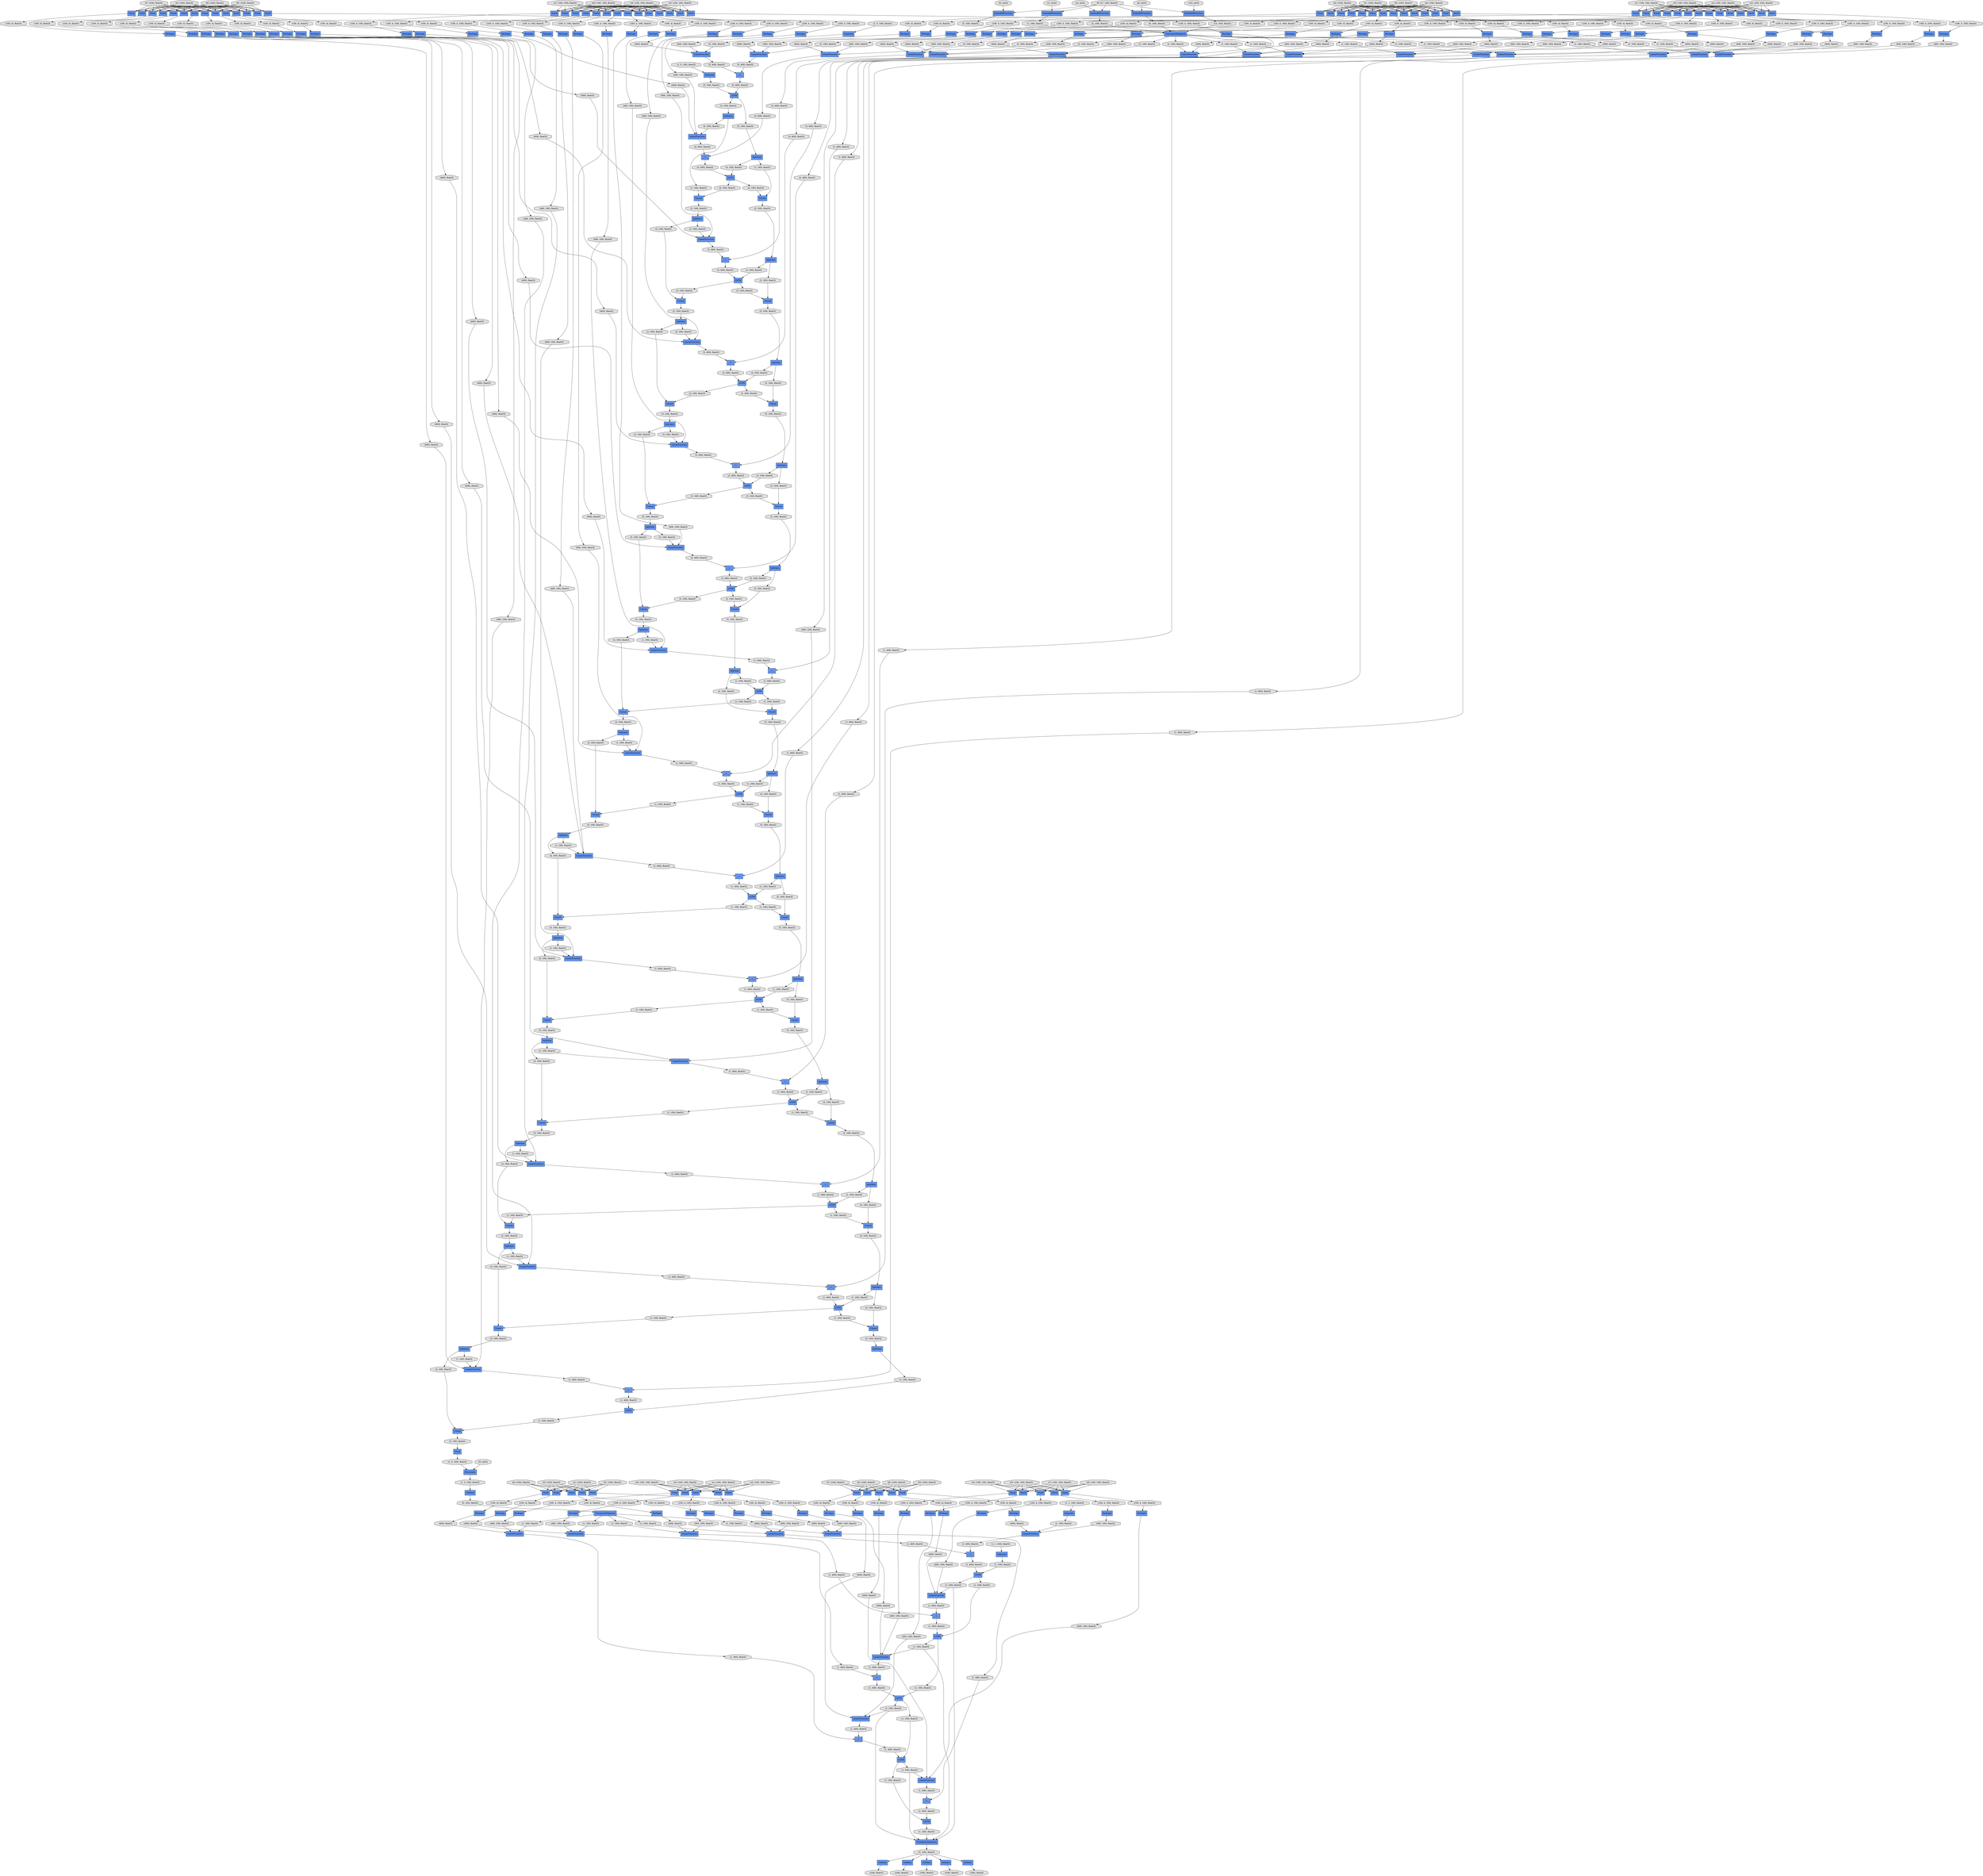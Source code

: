 digraph graphname{rankdir=TB;140031946293544 [label="(2, 100), float32",shape="octagon",fillcolor="#E0E0E0",style="filled"];140031946293712 [label="SplitAxis",shape="record",fillcolor="#6495ED",style="filled"];140033215005136 [label="Stack",shape="record",fillcolor="#6495ED",style="filled"];140033215005248 [label="(5, 100), float32",shape="octagon",fillcolor="#E0E0E0",style="filled"];140033215005752 [label="(100, 4), float32",shape="octagon",fillcolor="#E0E0E0",style="filled"];140033215005864 [label="(3, 400), float32",shape="octagon",fillcolor="#E0E0E0",style="filled"];140033921811680 [label="Stack",shape="record",fillcolor="#6495ED",style="filled"];140033215301000 [label="(14), int32",shape="octagon",fillcolor="#E0E0E0",style="filled"];140033215006256 [label="(3, 100), float32",shape="octagon",fillcolor="#E0E0E0",style="filled"];140033215006312 [label="SplitAxis",shape="record",fillcolor="#6495ED",style="filled"];140033215006368 [label="Reshape",shape="record",fillcolor="#6495ED",style="filled"];140033215301280 [label="(6, 100), float32",shape="octagon",fillcolor="#E0E0E0",style="filled"];140033215006424 [label="(400, 100), float32",shape="octagon",fillcolor="#E0E0E0",style="filled"];140033215006536 [label="Stack",shape="record",fillcolor="#6495ED",style="filled"];140033215006592 [label="(100, 4, 100), float32",shape="octagon",fillcolor="#E0E0E0",style="filled"];140033215006648 [label="(2, 100), float32",shape="octagon",fillcolor="#E0E0E0",style="filled"];140033215006816 [label="(3, 100), float32",shape="octagon",fillcolor="#E0E0E0",style="filled"];140033215006872 [label="Reshape",shape="record",fillcolor="#6495ED",style="filled"];140033215007096 [label="Stack",shape="record",fillcolor="#6495ED",style="filled"];140033215007208 [label="(2, 100), float32",shape="octagon",fillcolor="#E0E0E0",style="filled"];140033215007264 [label="(100, 4, 100), float32",shape="octagon",fillcolor="#E0E0E0",style="filled"];140033215007488 [label="(3, 100), float32",shape="octagon",fillcolor="#E0E0E0",style="filled"];140033215007544 [label="Reshape",shape="record",fillcolor="#6495ED",style="filled"];140033215007824 [label="Concat",shape="record",fillcolor="#6495ED",style="filled"];140033215008104 [label="(3, 100), float32",shape="octagon",fillcolor="#E0E0E0",style="filled"];140033515851168 [label="(1, 5, 100), float32",shape="octagon",fillcolor="#E0E0E0",style="filled"];140033515917152 [label="(1, 5, 100), float32",shape="octagon",fillcolor="#E0E0E0",style="filled"];140033515917208 [label="(5), int32",shape="octagon",fillcolor="#E0E0E0",style="filled"];140033215008664 [label="(400, 100), float32",shape="octagon",fillcolor="#E0E0E0",style="filled"];140033215008720 [label="Concat",shape="record",fillcolor="#6495ED",style="filled"];140033222479944 [label="(1, 400), float32",shape="octagon",fillcolor="#E0E0E0",style="filled"];140033215238216 [label="Reshape",shape="record",fillcolor="#6495ED",style="filled"];140033222480056 [label="_ + _",shape="record",fillcolor="#6495ED",style="filled"];140033222480112 [label="LinearFunction",shape="record",fillcolor="#6495ED",style="filled"];140033222480168 [label="LSTM",shape="record",fillcolor="#6495ED",style="filled"];140033215238440 [label="Reshape",shape="record",fillcolor="#6495ED",style="filled"];140033218056600 [label="GetItem",shape="record",fillcolor="#6495ED",style="filled"];140033222480280 [label="(1, 400), float32",shape="octagon",fillcolor="#E0E0E0",style="filled"];140033215238552 [label="(400), float32",shape="octagon",fillcolor="#E0E0E0",style="filled"];140033222480336 [label="(400), float32",shape="octagon",fillcolor="#E0E0E0",style="filled"];140033215238608 [label="Stack",shape="record",fillcolor="#6495ED",style="filled"];140033215140416 [label="SplitAxis",shape="record",fillcolor="#6495ED",style="filled"];140033222480504 [label="SplitAxis",shape="record",fillcolor="#6495ED",style="filled"];140033215140472 [label="Stack",shape="record",fillcolor="#6495ED",style="filled"];140033222480560 [label="(5, 100), float32",shape="octagon",fillcolor="#E0E0E0",style="filled"];140033215238944 [label="(100, 4), float32",shape="octagon",fillcolor="#E0E0E0",style="filled"];140033215239000 [label="(100, 4, 100), float32",shape="octagon",fillcolor="#E0E0E0",style="filled"];140033222480840 [label="(1, 400), float32",shape="octagon",fillcolor="#E0E0E0",style="filled"];140033215239112 [label="Stack",shape="record",fillcolor="#6495ED",style="filled"];140033215239168 [label="Reshape",shape="record",fillcolor="#6495ED",style="filled"];140033222480952 [label="(1, 100), float32",shape="octagon",fillcolor="#E0E0E0",style="filled"];140033215304760 [label="b7: (100), float32",shape="octagon",fillcolor="#E0E0E0",style="filled"];140033222481008 [label="(100, 4), float32",shape="octagon",fillcolor="#E0E0E0",style="filled"];140033215239336 [label="(1, 100), float32",shape="octagon",fillcolor="#E0E0E0",style="filled"];140033222481120 [label="LinearFunction",shape="record",fillcolor="#6495ED",style="filled"];140033222481176 [label="(1, 100), float32",shape="octagon",fillcolor="#E0E0E0",style="filled"];140033222481232 [label="Reshape",shape="record",fillcolor="#6495ED",style="filled"];140033215239504 [label="Stack",shape="record",fillcolor="#6495ED",style="filled"];140033222481288 [label="(5, 100), float32",shape="octagon",fillcolor="#E0E0E0",style="filled"];140033222481400 [label="Concat",shape="record",fillcolor="#6495ED",style="filled"];140033215239728 [label="(400, 100), float32",shape="octagon",fillcolor="#E0E0E0",style="filled"];140033222481456 [label="(400), float32",shape="octagon",fillcolor="#E0E0E0",style="filled"];140033222481512 [label="Concat",shape="record",fillcolor="#6495ED",style="filled"];140033215239840 [label="(400, 100), float32",shape="octagon",fillcolor="#E0E0E0",style="filled"];140033215239896 [label="(100, 4, 100), float32",shape="octagon",fillcolor="#E0E0E0",style="filled"];140033222481736 [label="(1, 100), float32",shape="octagon",fillcolor="#E0E0E0",style="filled"];140033215240064 [label="Reshape",shape="record",fillcolor="#6495ED",style="filled"];140033222481848 [label="SplitAxis",shape="record",fillcolor="#6495ED",style="filled"];140033215240120 [label="(5, 100), float32",shape="octagon",fillcolor="#E0E0E0",style="filled"];140033215240176 [label="Stack",shape="record",fillcolor="#6495ED",style="filled"];140033222481960 [label="(4, 100), float32",shape="octagon",fillcolor="#E0E0E0",style="filled"];140033215240344 [label="(5, 100), float32",shape="octagon",fillcolor="#E0E0E0",style="filled"];140033215240400 [label="(100, 4), float32",shape="octagon",fillcolor="#E0E0E0",style="filled"];140033222482128 [label="(100, 4), float32",shape="octagon",fillcolor="#E0E0E0",style="filled"];140033222482184 [label="(1, 100), float32",shape="octagon",fillcolor="#E0E0E0",style="filled"];140033222482240 [label="Stack",shape="record",fillcolor="#6495ED",style="filled"];140033215240568 [label="LinearFunction",shape="record",fillcolor="#6495ED",style="filled"];140033222482296 [label="Stack",shape="record",fillcolor="#6495ED",style="filled"];140033222482352 [label="Reshape",shape="record",fillcolor="#6495ED",style="filled"];140033222482408 [label="(4, 100), float32",shape="octagon",fillcolor="#E0E0E0",style="filled"];140033215240680 [label="Concat",shape="record",fillcolor="#6495ED",style="filled"];140033222482464 [label="(400, 100), float32",shape="octagon",fillcolor="#E0E0E0",style="filled"];140033215240736 [label="(400), float32",shape="octagon",fillcolor="#E0E0E0",style="filled"];140033215240792 [label="(3, 100), float32",shape="octagon",fillcolor="#E0E0E0",style="filled"];140033222482520 [label="(100, 4, 100), float32",shape="octagon",fillcolor="#E0E0E0",style="filled"];140033215240904 [label="LinearFunction",shape="record",fillcolor="#6495ED",style="filled"];140033222482688 [label="Stack",shape="record",fillcolor="#6495ED",style="filled"];140033215241016 [label="(4, 100), float32",shape="octagon",fillcolor="#E0E0E0",style="filled"];140033221663600 [label="(1, 100), float32",shape="octagon",fillcolor="#E0E0E0",style="filled"];140033215241128 [label="_ + _",shape="record",fillcolor="#6495ED",style="filled"];140033215241184 [label="Concat",shape="record",fillcolor="#6495ED",style="filled"];140033221663712 [label="Stack",shape="record",fillcolor="#6495ED",style="filled"];140033221663768 [label="(4, 100), float32",shape="octagon",fillcolor="#E0E0E0",style="filled"];140033222482968 [label="Reshape",shape="record",fillcolor="#6495ED",style="filled"];140033221663824 [label="(1, 100), float32",shape="octagon",fillcolor="#E0E0E0",style="filled"];140033222483024 [label="(100, 4, 100), float32",shape="octagon",fillcolor="#E0E0E0",style="filled"];140033215241352 [label="(4, 400), float32",shape="octagon",fillcolor="#E0E0E0",style="filled"];140033221663880 [label="(100, 4, 100), float32",shape="octagon",fillcolor="#E0E0E0",style="filled"];140033221663992 [label="(5, 100), float32",shape="octagon",fillcolor="#E0E0E0",style="filled"];140033215241464 [label="SplitAxis",shape="record",fillcolor="#6495ED",style="filled"];140033222483192 [label="(400, 100), float32",shape="octagon",fillcolor="#E0E0E0",style="filled"];140033215241520 [label="(2, 100), float32",shape="octagon",fillcolor="#E0E0E0",style="filled"];140033221664048 [label="Stack",shape="record",fillcolor="#6495ED",style="filled"];140033215241576 [label="LSTM",shape="record",fillcolor="#6495ED",style="filled"];140033222483304 [label="Reshape",shape="record",fillcolor="#6495ED",style="filled"];140033221664104 [label="Reshape",shape="record",fillcolor="#6495ED",style="filled"];140033215241632 [label="(4, 400), float32",shape="octagon",fillcolor="#E0E0E0",style="filled"];140033215241688 [label="Stack",shape="record",fillcolor="#6495ED",style="filled"];140033221664272 [label="Concat",shape="record",fillcolor="#6495ED",style="filled"];140033215241800 [label="SplitAxis",shape="record",fillcolor="#6495ED",style="filled"];140033221664328 [label="(400, 100), float32",shape="octagon",fillcolor="#E0E0E0",style="filled"];140033221664384 [label="Concat",shape="record",fillcolor="#6495ED",style="filled"];140033215241856 [label="(2, 100), float32",shape="octagon",fillcolor="#E0E0E0",style="filled"];140033221664440 [label="SplitAxis",shape="record",fillcolor="#6495ED",style="filled"];140033516084920 [label="LSTM",shape="record",fillcolor="#6495ED",style="filled"];140033215241912 [label="(3, 100), float32",shape="octagon",fillcolor="#E0E0E0",style="filled"];140033221664496 [label="Reshape",shape="record",fillcolor="#6495ED",style="filled"];140033215241968 [label="Stack",shape="record",fillcolor="#6495ED",style="filled"];140033221664552 [label="(4, 100), float32",shape="octagon",fillcolor="#E0E0E0",style="filled"];140033215242080 [label="(4, 400), float32",shape="octagon",fillcolor="#E0E0E0",style="filled"];140033516085144 [label="(1, 400), float32",shape="octagon",fillcolor="#E0E0E0",style="filled"];140033215242192 [label="(4, 100), float32",shape="octagon",fillcolor="#E0E0E0",style="filled"];140033215209544 [label="(5, 400), float32",shape="octagon",fillcolor="#E0E0E0",style="filled"];140033215209656 [label="(5, 100), float32",shape="octagon",fillcolor="#E0E0E0",style="filled"];140033221927096 [label="Reshape",shape="record",fillcolor="#6495ED",style="filled"];140033215209768 [label="SplitAxis",shape="record",fillcolor="#6495ED",style="filled"];140033221927208 [label="(100, 4, 100), float32",shape="octagon",fillcolor="#E0E0E0",style="filled"];140033221927320 [label="Reshape",shape="record",fillcolor="#6495ED",style="filled"];140033221927432 [label="(400, 100), float32",shape="octagon",fillcolor="#E0E0E0",style="filled"];140033221927488 [label="Stack",shape="record",fillcolor="#6495ED",style="filled"];140033221927544 [label="SplitAxis",shape="record",fillcolor="#6495ED",style="filled"];140033221927600 [label="Reshape",shape="record",fillcolor="#6495ED",style="filled"];140033221927656 [label="Stack",shape="record",fillcolor="#6495ED",style="filled"];140033217241832 [label="w0: (100, 100), float32",shape="octagon",fillcolor="#E0E0E0",style="filled"];140033218224928 [label="(1, 400), float32",shape="octagon",fillcolor="#E0E0E0",style="filled"];140033221927712 [label="(400, 100), float32",shape="octagon",fillcolor="#E0E0E0",style="filled"];140033218224984 [label="LSTM",shape="record",fillcolor="#6495ED",style="filled"];140033221927768 [label="(100, 4, 100), float32",shape="octagon",fillcolor="#E0E0E0",style="filled"];140033216553984 [label="(14, 100), float32",shape="octagon",fillcolor="#E0E0E0",style="filled"];140033217242112 [label="w3: (100, 100), float32",shape="octagon",fillcolor="#E0E0E0",style="filled"];140033218225264 [label="(1, 400), float32",shape="octagon",fillcolor="#E0E0E0",style="filled"];140033217242392 [label="b0: (100), float32",shape="octagon",fillcolor="#E0E0E0",style="filled"];140033215210832 [label="(1, 100), float32",shape="octagon",fillcolor="#E0E0E0",style="filled"];140033221928328 [label="Reshape",shape="record",fillcolor="#6495ED",style="filled"];140033221961208 [label="Concat",shape="record",fillcolor="#6495ED",style="filled"];140033221928440 [label="(400, 100), float32",shape="octagon",fillcolor="#E0E0E0",style="filled"];140033221928496 [label="(1, 100), float32",shape="octagon",fillcolor="#E0E0E0",style="filled"];140033217242672 [label="b3: (100), float32",shape="octagon",fillcolor="#E0E0E0",style="filled"];140033221928552 [label="Stack",shape="record",fillcolor="#6495ED",style="filled"];140033218225824 [label="(1, 100), float32",shape="octagon",fillcolor="#E0E0E0",style="filled"];140033221928608 [label="(4, 100), float32",shape="octagon",fillcolor="#E0E0E0",style="filled"];140033221928664 [label="(100, 4), float32",shape="octagon",fillcolor="#E0E0E0",style="filled"];140033221928720 [label="(100, 4, 100), float32",shape="octagon",fillcolor="#E0E0E0",style="filled"];140033217242896 [label="w1: (100, 100), float32",shape="octagon",fillcolor="#E0E0E0",style="filled"];140033216533336 [label="b1: (100), float32",shape="octagon",fillcolor="#E0E0E0",style="filled"];140033221928776 [label="Stack",shape="record",fillcolor="#6495ED",style="filled"];140033218226160 [label="(5, 100), float32",shape="octagon",fillcolor="#E0E0E0",style="filled"];140033221929056 [label="(4, 100), float32",shape="octagon",fillcolor="#E0E0E0",style="filled"];140033217243288 [label="w4: (100, 100), float32",shape="octagon",fillcolor="#E0E0E0",style="filled"];140033221929168 [label="SplitAxis",shape="record",fillcolor="#6495ED",style="filled"];140033221929224 [label="(5, 100), float32",shape="octagon",fillcolor="#E0E0E0",style="filled"];140033221929336 [label="(1, 100), float32",shape="octagon",fillcolor="#E0E0E0",style="filled"];140033217243568 [label="b1: (100), float32",shape="octagon",fillcolor="#E0E0E0",style="filled"];140033218226664 [label="EmbedIDFunction",shape="record",fillcolor="#6495ED",style="filled"];140033215212064 [label="(5, 100), float32",shape="octagon",fillcolor="#E0E0E0",style="filled"];140033221929504 [label="(400), float32",shape="octagon",fillcolor="#E0E0E0",style="filled"];140033221929560 [label="(5, 100), float32",shape="octagon",fillcolor="#E0E0E0",style="filled"];140033221929728 [label="Reshape",shape="record",fillcolor="#6495ED",style="filled"];140033215212288 [label="Reshape",shape="record",fillcolor="#6495ED",style="filled"];140033221929784 [label="(5, 100), float32",shape="octagon",fillcolor="#E0E0E0",style="filled"];140033217243960 [label="b4: (100), float32",shape="octagon",fillcolor="#E0E0E0",style="filled"];140033218227056 [label="_ + _",shape="record",fillcolor="#6495ED",style="filled"];140033221929840 [label="LinearFunction",shape="record",fillcolor="#6495ED",style="filled"];140033221929952 [label="(2, 100), float32",shape="octagon",fillcolor="#E0E0E0",style="filled"];140033221930008 [label="(100, 4), float32",shape="octagon",fillcolor="#E0E0E0",style="filled"];140033218227224 [label="EmbedIDFunction",shape="record",fillcolor="#6495ED",style="filled"];140033217244240 [label="w2: (100, 100), float32",shape="octagon",fillcolor="#E0E0E0",style="filled"];140033221930120 [label="(2, 100), float32",shape="octagon",fillcolor="#E0E0E0",style="filled"];140033221930288 [label="(2, 400), float32",shape="octagon",fillcolor="#E0E0E0",style="filled"];140033218227560 [label="(1, 400), float32",shape="octagon",fillcolor="#E0E0E0",style="filled"];140033221930400 [label="(2, 400), float32",shape="octagon",fillcolor="#E0E0E0",style="filled"];140033217244632 [label="w5: (100, 100), float32",shape="octagon",fillcolor="#E0E0E0",style="filled"];140033221930512 [label="(400), float32",shape="octagon",fillcolor="#E0E0E0",style="filled"];140033221930568 [label="Stack",shape="record",fillcolor="#6495ED",style="filled"];140033221930624 [label="(2, 400), float32",shape="octagon",fillcolor="#E0E0E0",style="filled"];140033221930680 [label="SplitAxis",shape="record",fillcolor="#6495ED",style="filled"];140033221930736 [label="LinearFunction",shape="record",fillcolor="#6495ED",style="filled"];140033217244912 [label="b2: (100), float32",shape="octagon",fillcolor="#E0E0E0",style="filled"];140033218228064 [label="(400), float32",shape="octagon",fillcolor="#E0E0E0",style="filled"];140033221930904 [label="_ + _",shape="record",fillcolor="#6495ED",style="filled"];140033221930960 [label="LSTM",shape="record",fillcolor="#6495ED",style="filled"];140033215213520 [label="Concat",shape="record",fillcolor="#6495ED",style="filled"];140033218097280 [label="Reshape",shape="record",fillcolor="#6495ED",style="filled"];140033220915384 [label="Stack",shape="record",fillcolor="#6495ED",style="filled"];140033219604776 [label="(2, 100), float32",shape="octagon",fillcolor="#E0E0E0",style="filled"];140033219604832 [label="(100, 4, 100), float32",shape="octagon",fillcolor="#E0E0E0",style="filled"];140033217114520 [label="TransposeSequence",shape="record",fillcolor="#6495ED",style="filled"];140033219604888 [label="(3, 100), float32",shape="octagon",fillcolor="#E0E0E0",style="filled"];140033220915608 [label="Stack",shape="record",fillcolor="#6495ED",style="filled"];140033219604944 [label="Stack",shape="record",fillcolor="#6495ED",style="filled"];140033218097728 [label="(1, 400), float32",shape="octagon",fillcolor="#E0E0E0",style="filled"];140033221276224 [label="(3, 400), float32",shape="octagon",fillcolor="#E0E0E0",style="filled"];140033220915832 [label="Reshape",shape="record",fillcolor="#6495ED",style="filled"];140033220915944 [label="LinearFunction",shape="record",fillcolor="#6495ED",style="filled"];140033220916112 [label="(100, 4), float32",shape="octagon",fillcolor="#E0E0E0",style="filled"];140033219605448 [label="(2, 100), float32",shape="octagon",fillcolor="#E0E0E0",style="filled"];140033220916224 [label="(100, 4, 100), float32",shape="octagon",fillcolor="#E0E0E0",style="filled"];140033221276728 [label="LinearFunction",shape="record",fillcolor="#6495ED",style="filled"];140033219605616 [label="SplitAxis",shape="record",fillcolor="#6495ED",style="filled"];140033221276784 [label="Reshape",shape="record",fillcolor="#6495ED",style="filled"];140033220916336 [label="Reshape",shape="record",fillcolor="#6495ED",style="filled"];140033221276840 [label="(400), float32",shape="octagon",fillcolor="#E0E0E0",style="filled"];140033220916392 [label="Stack",shape="record",fillcolor="#6495ED",style="filled"];140033221276952 [label="LSTM",shape="record",fillcolor="#6495ED",style="filled"];140033220916504 [label="(400), float32",shape="octagon",fillcolor="#E0E0E0",style="filled"];140033221277064 [label="SplitAxis",shape="record",fillcolor="#6495ED",style="filled"];140033220916672 [label="(400, 100), float32",shape="octagon",fillcolor="#E0E0E0",style="filled"];140033220916728 [label="(5, 100), float32",shape="octagon",fillcolor="#E0E0E0",style="filled"];140033219606008 [label="(3, 100), float32",shape="octagon",fillcolor="#E0E0E0",style="filled"];140033220916784 [label="(400, 100), float32",shape="octagon",fillcolor="#E0E0E0",style="filled"];140033218098736 [label="Reshape",shape="record",fillcolor="#6495ED",style="filled"];140033219606120 [label="(5, 100), float32",shape="octagon",fillcolor="#E0E0E0",style="filled"];140033220916840 [label="Reshape",shape="record",fillcolor="#6495ED",style="filled"];140033218099128 [label="(400), float32",shape="octagon",fillcolor="#E0E0E0",style="filled"];140033218099352 [label="(1, 400), float32",shape="octagon",fillcolor="#E0E0E0",style="filled"];140033218099408 [label="LSTM",shape="record",fillcolor="#6495ED",style="filled"];140033220917456 [label="(100, 4), float32",shape="octagon",fillcolor="#E0E0E0",style="filled"];140033218099464 [label="(1, 100), float32",shape="octagon",fillcolor="#E0E0E0",style="filled"];140033218099520 [label="_ + _",shape="record",fillcolor="#6495ED",style="filled"];140033221278016 [label="(3, 400), float32",shape="octagon",fillcolor="#E0E0E0",style="filled"];140033219606904 [label="(3, 100), float32",shape="octagon",fillcolor="#E0E0E0",style="filled"];140033218099576 [label="Reshape",shape="record",fillcolor="#6495ED",style="filled"];140033218099744 [label="(100, 4), float32",shape="octagon",fillcolor="#E0E0E0",style="filled"];140033218099968 [label="(1, 100), float32",shape="octagon",fillcolor="#E0E0E0",style="filled"];140033218100024 [label="(100, 4, 100), float32",shape="octagon",fillcolor="#E0E0E0",style="filled"];140033218100080 [label="(1, 400), float32",shape="octagon",fillcolor="#E0E0E0",style="filled"];140033219607408 [label="Concat",shape="record",fillcolor="#6495ED",style="filled"];140033218100192 [label="LinearFunction",shape="record",fillcolor="#6495ED",style="filled"];140033218100416 [label="LinearFunction",shape="record",fillcolor="#6495ED",style="filled"];140033218100528 [label="(400, 100), float32",shape="octagon",fillcolor="#E0E0E0",style="filled"];140033218100584 [label="Stack",shape="record",fillcolor="#6495ED",style="filled"];140033218100696 [label="LinearFunction",shape="record",fillcolor="#6495ED",style="filled"];140033219608080 [label="(3, 100), float32",shape="octagon",fillcolor="#E0E0E0",style="filled"];140033218100808 [label="(100, 4), float32",shape="octagon",fillcolor="#E0E0E0",style="filled"];140033219608248 [label="(3, 400), float32",shape="octagon",fillcolor="#E0E0E0",style="filled"];140033218101032 [label="(400), float32",shape="octagon",fillcolor="#E0E0E0",style="filled"];140033218101088 [label="Stack",shape="record",fillcolor="#6495ED",style="filled"];140033221279640 [label="_ + _",shape="record",fillcolor="#6495ED",style="filled"];140033219608472 [label="Concat",shape="record",fillcolor="#6495ED",style="filled"];140033218101200 [label="(400, 100), float32",shape="octagon",fillcolor="#E0E0E0",style="filled"];140033218166856 [label="_ + _",shape="record",fillcolor="#6495ED",style="filled"];140033215742192 [label="(100), float32",shape="octagon",fillcolor="#E0E0E0",style="filled"];140033218232560 [label="Reshape",shape="record",fillcolor="#6495ED",style="filled"];140033218167024 [label="Stack",shape="record",fillcolor="#6495ED",style="filled"];140033218167080 [label="LinearFunction",shape="record",fillcolor="#6495ED",style="filled"];140033218232672 [label="Stack",shape="record",fillcolor="#6495ED",style="filled"];140033218167192 [label="Reshape",shape="record",fillcolor="#6495ED",style="filled"];140033218167248 [label="(1, 400), float32",shape="octagon",fillcolor="#E0E0E0",style="filled"];140033218232784 [label="LinearFunction",shape="record",fillcolor="#6495ED",style="filled"];140033218167304 [label="(100, 4, 100), float32",shape="octagon",fillcolor="#E0E0E0",style="filled"];140033218167360 [label="(1, 400), float32",shape="octagon",fillcolor="#E0E0E0",style="filled"];140033500529216 [label="Reshape",shape="record",fillcolor="#6495ED",style="filled"];140033215742584 [label="GetItem",shape="record",fillcolor="#6495ED",style="filled"];140033218167416 [label="Reshape",shape="record",fillcolor="#6495ED",style="filled"];140033218167584 [label="LSTM",shape="record",fillcolor="#6495ED",style="filled"];140033218233120 [label="Stack",shape="record",fillcolor="#6495ED",style="filled"];140033218167640 [label="(1, 100), float32",shape="octagon",fillcolor="#E0E0E0",style="filled"];140033218167696 [label="(5, 100), float32",shape="octagon",fillcolor="#E0E0E0",style="filled"];140033218233232 [label="Reshape",shape="record",fillcolor="#6495ED",style="filled"];140033216534792 [label="b4: (100), float32",shape="octagon",fillcolor="#E0E0E0",style="filled"];140033218233344 [label="(400, 100), float32",shape="octagon",fillcolor="#E0E0E0",style="filled"];140033218167864 [label="(100, 4, 100), float32",shape="octagon",fillcolor="#E0E0E0",style="filled"];140033218233456 [label="(1, 400), float32",shape="octagon",fillcolor="#E0E0E0",style="filled"];140033218167920 [label="Stack",shape="record",fillcolor="#6495ED",style="filled"];140033218233568 [label="LSTM",shape="record",fillcolor="#6495ED",style="filled"];140033218233680 [label="(100, 4, 100), float32",shape="octagon",fillcolor="#E0E0E0",style="filled"];140033218233792 [label="(400), float32",shape="octagon",fillcolor="#E0E0E0",style="filled"];140033218168256 [label="(100, 4), float32",shape="octagon",fillcolor="#E0E0E0",style="filled"];140033218168536 [label="(400, 100), float32",shape="octagon",fillcolor="#E0E0E0",style="filled"];140033215743760 [label="(100), float32",shape="octagon",fillcolor="#E0E0E0",style="filled"];140033218234240 [label="Stack",shape="record",fillcolor="#6495ED",style="filled"];140033218168760 [label="Stack",shape="record",fillcolor="#6495ED",style="filled"];140033218168872 [label="(1, 100), float32",shape="octagon",fillcolor="#E0E0E0",style="filled"];140033218234464 [label="LinearFunction",shape="record",fillcolor="#6495ED",style="filled"];140033218168984 [label="(400, 100), float32",shape="octagon",fillcolor="#E0E0E0",style="filled"];140033218234576 [label="Stack",shape="record",fillcolor="#6495ED",style="filled"];140033216535912 [label="b6: (100), float32",shape="octagon",fillcolor="#E0E0E0",style="filled"];140033216469984 [label="(1), int32",shape="octagon",fillcolor="#E0E0E0",style="filled"];140033218235024 [label="(1, 100), float32",shape="octagon",fillcolor="#E0E0E0",style="filled"];140033218235136 [label="(400), float32",shape="octagon",fillcolor="#E0E0E0",style="filled"];140033216470040 [label="(5), int32",shape="octagon",fillcolor="#E0E0E0",style="filled"];140033218235248 [label="(100, 4), float32",shape="octagon",fillcolor="#E0E0E0",style="filled"];140033218169768 [label="(400), float32",shape="octagon",fillcolor="#E0E0E0",style="filled"];140033218235360 [label="(1, 400), float32",shape="octagon",fillcolor="#E0E0E0",style="filled"];140033218235472 [label="_ + _",shape="record",fillcolor="#6495ED",style="filled"];140033215745160 [label="(100), float32",shape="octagon",fillcolor="#E0E0E0",style="filled"];140033218169992 [label="Reshape",shape="record",fillcolor="#6495ED",style="filled"];140033218235584 [label="(1, 100), float32",shape="octagon",fillcolor="#E0E0E0",style="filled"];140033218170104 [label="(1, 400), float32",shape="octagon",fillcolor="#E0E0E0",style="filled"];140033218235696 [label="(1, 400), float32",shape="octagon",fillcolor="#E0E0E0",style="filled"];140033218170216 [label="Stack",shape="record",fillcolor="#6495ED",style="filled"];140033216470152 [label="EmbedIDFunction",shape="record",fillcolor="#6495ED",style="filled"];140033215745440 [label="GetItem",shape="record",fillcolor="#6495ED",style="filled"];140033218235808 [label="(100, 4, 100), float32",shape="octagon",fillcolor="#E0E0E0",style="filled"];140033218235920 [label="(100, 4), float32",shape="octagon",fillcolor="#E0E0E0",style="filled"];140033215745608 [label="GetItem",shape="record",fillcolor="#6495ED",style="filled"];140033218235976 [label="(400, 100), float32",shape="octagon",fillcolor="#E0E0E0",style="filled"];140033215745720 [label="(100), float32",shape="octagon",fillcolor="#E0E0E0",style="filled"];140033216470208 [label="w0: (100, 100), float32",shape="octagon",fillcolor="#E0E0E0",style="filled"];140033215745776 [label="GetItem",shape="record",fillcolor="#6495ED",style="filled"];140033215745832 [label="(100), float32",shape="octagon",fillcolor="#E0E0E0",style="filled"];140033218170664 [label="(100, 4), float32",shape="octagon",fillcolor="#E0E0E0",style="filled"];140033218236256 [label="Reshape",shape="record",fillcolor="#6495ED",style="filled"];140033215745944 [label="GetItem",shape="record",fillcolor="#6495ED",style="filled"];140033218236368 [label="Reshape",shape="record",fillcolor="#6495ED",style="filled"];140033221808200 [label="(1, 100), float32",shape="octagon",fillcolor="#E0E0E0",style="filled"];140033215254600 [label="(400), float32",shape="octagon",fillcolor="#E0E0E0",style="filled"];140033221840968 [label="Stack",shape="record",fillcolor="#6495ED",style="filled"];140033221841024 [label="(400, 100), float32",shape="octagon",fillcolor="#E0E0E0",style="filled"];140033221808256 [label="(1, 400), float32",shape="octagon",fillcolor="#E0E0E0",style="filled"];140033215254656 [label="(100, 4, 100), float32",shape="octagon",fillcolor="#E0E0E0",style="filled"];140033218105528 [label="(400), float32",shape="octagon",fillcolor="#E0E0E0",style="filled"];140033215254712 [label="Reshape",shape="record",fillcolor="#6495ED",style="filled"];140033216467128 [label="b6: (100), float32",shape="octagon",fillcolor="#E0E0E0",style="filled"];140033216532608 [label="W: (27, 100), float32",shape="octagon",fillcolor="#E0E0E0",style="filled"];140033221939440 [label="(1, 100), float32",shape="octagon",fillcolor="#E0E0E0",style="filled"];140033218105584 [label="(100, 4, 100), float32",shape="octagon",fillcolor="#E0E0E0",style="filled"];140033215254768 [label="Stack",shape="record",fillcolor="#6495ED",style="filled"];140033221841192 [label="(400, 100), float32",shape="octagon",fillcolor="#E0E0E0",style="filled"];140033221808424 [label="(1, 400), float32",shape="octagon",fillcolor="#E0E0E0",style="filled"];140033215254824 [label="(100, 4), float32",shape="octagon",fillcolor="#E0E0E0",style="filled"];140033218105640 [label="Stack",shape="record",fillcolor="#6495ED",style="filled"];140033218105696 [label="(1, 400), float32",shape="octagon",fillcolor="#E0E0E0",style="filled"];140033221939552 [label="(1, 100), float32",shape="octagon",fillcolor="#E0E0E0",style="filled"];140033221808480 [label="(1, 100), float32",shape="octagon",fillcolor="#E0E0E0",style="filled"];140033221939608 [label="Permutate",shape="record",fillcolor="#6495ED",style="filled"];140033221841304 [label="(100, 4), float32",shape="octagon",fillcolor="#E0E0E0",style="filled"];140033216467240 [label="b5: (100), float32",shape="octagon",fillcolor="#E0E0E0",style="filled"];140033218105808 [label="(400), float32",shape="octagon",fillcolor="#E0E0E0",style="filled"];140033221939664 [label="(4, 100), float32",shape="octagon",fillcolor="#E0E0E0",style="filled"];140033221841360 [label="Reshape",shape="record",fillcolor="#6495ED",style="filled"];140033221939720 [label="(400), float32",shape="octagon",fillcolor="#E0E0E0",style="filled"];140033221841416 [label="Stack",shape="record",fillcolor="#6495ED",style="filled"];140033221808648 [label="Stack",shape="record",fillcolor="#6495ED",style="filled"];140033221939776 [label="(400, 100), float32",shape="octagon",fillcolor="#E0E0E0",style="filled"];140033216533056 [label="b0: (100), float32",shape="octagon",fillcolor="#E0E0E0",style="filled"];140033218105976 [label="Reshape",shape="record",fillcolor="#6495ED",style="filled"];140033221808760 [label="Stack",shape="record",fillcolor="#6495ED",style="filled"];140033218106032 [label="(400), float32",shape="octagon",fillcolor="#E0E0E0",style="filled"];140033221939888 [label="(5, 100), float32",shape="octagon",fillcolor="#E0E0E0",style="filled"];140033221841584 [label="Reshape",shape="record",fillcolor="#6495ED",style="filled"];140033221808872 [label="SplitAxis",shape="record",fillcolor="#6495ED",style="filled"];140033220825832 [label="(5, 100), float32",shape="octagon",fillcolor="#E0E0E0",style="filled"];140033221841640 [label="Stack",shape="record",fillcolor="#6495ED",style="filled"];140033215255272 [label="Stack",shape="record",fillcolor="#6495ED",style="filled"];140033221808928 [label="(1, 400), float32",shape="octagon",fillcolor="#E0E0E0",style="filled"];140033218106144 [label="Reshape",shape="record",fillcolor="#6495ED",style="filled"];140033215255328 [label="Reshape",shape="record",fillcolor="#6495ED",style="filled"];140033220825944 [label="SplitAxis",shape="record",fillcolor="#6495ED",style="filled"];140033221940000 [label="(100, 4, 100), float32",shape="octagon",fillcolor="#E0E0E0",style="filled"];140033216467800 [label="w7: (100, 100), float32",shape="octagon",fillcolor="#E0E0E0",style="filled"];140033216535576 [label="w6: (100, 100), float32",shape="octagon",fillcolor="#E0E0E0",style="filled"];140033221940112 [label="(1, 100), float32",shape="octagon",fillcolor="#E0E0E0",style="filled"];140033221809040 [label="(1, 100), float32",shape="octagon",fillcolor="#E0E0E0",style="filled"];140033218106256 [label="(100, 4), float32",shape="octagon",fillcolor="#E0E0E0",style="filled"];140033221940168 [label="Stack",shape="record",fillcolor="#6495ED",style="filled"];140033221809096 [label="(1, 400), float32",shape="octagon",fillcolor="#E0E0E0",style="filled"];140033221841864 [label="LinearFunction",shape="record",fillcolor="#6495ED",style="filled"];140033218106312 [label="Reshape",shape="record",fillcolor="#6495ED",style="filled"];140033221940224 [label="(100, 4, 100), float32",shape="octagon",fillcolor="#E0E0E0",style="filled"];140033215255496 [label="(100, 4, 100), float32",shape="octagon",fillcolor="#E0E0E0",style="filled"];140033216467912 [label="w6: (100, 100), float32",shape="octagon",fillcolor="#E0E0E0",style="filled"];140033215255608 [label="(5, 100), float32",shape="octagon",fillcolor="#E0E0E0",style="filled"];140033221809208 [label="LSTM",shape="record",fillcolor="#6495ED",style="filled"];140033221940280 [label="(100, 4), float32",shape="octagon",fillcolor="#E0E0E0",style="filled"];140033216533504 [label="w2: (100, 100), float32",shape="octagon",fillcolor="#E0E0E0",style="filled"];140033221809264 [label="(1, 100), float32",shape="octagon",fillcolor="#E0E0E0",style="filled"];140033221842032 [label="Reshape",shape="record",fillcolor="#6495ED",style="filled"];140033220826224 [label="(100, 4), float32",shape="octagon",fillcolor="#E0E0E0",style="filled"];140033221809320 [label="_ + _",shape="record",fillcolor="#6495ED",style="filled"];140033218106536 [label="(100, 4), float32",shape="octagon",fillcolor="#E0E0E0",style="filled"];140033215255720 [label="Stack",shape="record",fillcolor="#6495ED",style="filled"];140033221809376 [label="(5, 100), float32",shape="octagon",fillcolor="#E0E0E0",style="filled"];140033221842144 [label="(100, 4, 100), float32",shape="octagon",fillcolor="#E0E0E0",style="filled"];140033218106648 [label="(400), float32",shape="octagon",fillcolor="#E0E0E0",style="filled"];140033221809432 [label="(1, 400), float32",shape="octagon",fillcolor="#E0E0E0",style="filled"];140033221842200 [label="Stack",shape="record",fillcolor="#6495ED",style="filled"];140033216533784 [label="b2: (100), float32",shape="octagon",fillcolor="#E0E0E0",style="filled"];140033221809488 [label="Concat",shape="record",fillcolor="#6495ED",style="filled"];140033215255944 [label="(400, 100), float32",shape="octagon",fillcolor="#E0E0E0",style="filled"];140033221842312 [label="(400), float32",shape="octagon",fillcolor="#E0E0E0",style="filled"];140033218106760 [label="Stack",shape="record",fillcolor="#6495ED",style="filled"];140033221940672 [label="_ + _",shape="record",fillcolor="#6495ED",style="filled"];140033221809600 [label="Concat",shape="record",fillcolor="#6495ED",style="filled"];140033220826560 [label="LinearFunction",shape="record",fillcolor="#6495ED",style="filled"];140033221940728 [label="Reshape",shape="record",fillcolor="#6495ED",style="filled"];140033215256056 [label="(400, 100), float32",shape="octagon",fillcolor="#E0E0E0",style="filled"];140033218106872 [label="Stack",shape="record",fillcolor="#6495ED",style="filled"];140033216533952 [label="w3: (100, 100), float32",shape="octagon",fillcolor="#E0E0E0",style="filled"];140033218106928 [label="(400, 100), float32",shape="octagon",fillcolor="#E0E0E0",style="filled"];140033221809712 [label="LinearFunction",shape="record",fillcolor="#6495ED",style="filled"];140033218107040 [label="(1, 100), float32",shape="octagon",fillcolor="#E0E0E0",style="filled"];140033221809824 [label="(5, 100), float32",shape="octagon",fillcolor="#E0E0E0",style="filled"];140033221842592 [label="(100, 4, 100), float32",shape="octagon",fillcolor="#E0E0E0",style="filled"];140033221809880 [label="(1, 100), float32",shape="octagon",fillcolor="#E0E0E0",style="filled"];140033221842648 [label="Reshape",shape="record",fillcolor="#6495ED",style="filled"];140033221940896 [label="Stack",shape="record",fillcolor="#6495ED",style="filled"];140033216534232 [label="b3: (100), float32",shape="octagon",fillcolor="#E0E0E0",style="filled"];140033221809936 [label="(400), float32",shape="octagon",fillcolor="#E0E0E0",style="filled"];140033220826896 [label="(400), float32",shape="octagon",fillcolor="#E0E0E0",style="filled"];140033218336528 [label="(4, 100), float32",shape="octagon",fillcolor="#E0E0E0",style="filled"];140033221941064 [label="(1, 400), float32",shape="octagon",fillcolor="#E0E0E0",style="filled"];140033221809992 [label="SplitAxis",shape="record",fillcolor="#6495ED",style="filled"];140033221842760 [label="(100, 4), float32",shape="octagon",fillcolor="#E0E0E0",style="filled"];140033218107264 [label="LSTM",shape="record",fillcolor="#6495ED",style="filled"];140033221810104 [label="(4, 100), float32",shape="octagon",fillcolor="#E0E0E0",style="filled"];140033216534456 [label="w4: (100, 100), float32",shape="octagon",fillcolor="#E0E0E0",style="filled"];140033220827120 [label="LinearFunction",shape="record",fillcolor="#6495ED",style="filled"];140033221941232 [label="LinearFunction",shape="record",fillcolor="#6495ED",style="filled"];140033221842928 [label="(400, 100), float32",shape="octagon",fillcolor="#E0E0E0",style="filled"];140033221842984 [label="(100, 4, 100), float32",shape="octagon",fillcolor="#E0E0E0",style="filled"];140033221941344 [label="SplitAxis",shape="record",fillcolor="#6495ED",style="filled"];140033218107488 [label="Stack",shape="record",fillcolor="#6495ED",style="filled"];140033221843040 [label="Stack",shape="record",fillcolor="#6495ED",style="filled"];140033221810328 [label="(1, 100), float32",shape="octagon",fillcolor="#E0E0E0",style="filled"];140033218107544 [label="Reshape",shape="record",fillcolor="#6495ED",style="filled"];140033222400152 [label="(100, 4), float32",shape="octagon",fillcolor="#E0E0E0",style="filled"];140033221941400 [label="(100, 4, 100), float32",shape="octagon",fillcolor="#E0E0E0",style="filled"];140033218107600 [label="(1, 400), float32",shape="octagon",fillcolor="#E0E0E0",style="filled"];140033220827344 [label="(3, 400), float32",shape="octagon",fillcolor="#E0E0E0",style="filled"];140033216469144 [label="(2), int32",shape="octagon",fillcolor="#E0E0E0",style="filled"];140033221843208 [label="SplitAxis",shape="record",fillcolor="#6495ED",style="filled"];140033222400264 [label="(400), float32",shape="octagon",fillcolor="#E0E0E0",style="filled"];140033216469256 [label="(5, 100), float32",shape="octagon",fillcolor="#E0E0E0",style="filled"];140033221810440 [label="Stack",shape="record",fillcolor="#6495ED",style="filled"];140033221941568 [label="(1, 100), float32",shape="octagon",fillcolor="#E0E0E0",style="filled"];140033221843264 [label="(1, 100), float32",shape="octagon",fillcolor="#E0E0E0",style="filled"];140033218107712 [label="Stack",shape="record",fillcolor="#6495ED",style="filled"];140033218107768 [label="LinearFunction",shape="record",fillcolor="#6495ED",style="filled"];140033222400376 [label="(1, 400), float32",shape="octagon",fillcolor="#E0E0E0",style="filled"];140033221843320 [label="(5, 100), float32",shape="octagon",fillcolor="#E0E0E0",style="filled"];140033221810552 [label="(4, 100), float32",shape="octagon",fillcolor="#E0E0E0",style="filled"];140033214962096 [label="LSTM",shape="record",fillcolor="#6495ED",style="filled"];140033222400432 [label="LSTM",shape="record",fillcolor="#6495ED",style="filled"];140033220827568 [label="LSTM",shape="record",fillcolor="#6495ED",style="filled"];140033218107880 [label="(400, 100), float32",shape="octagon",fillcolor="#E0E0E0",style="filled"];140033222400488 [label="_ + _",shape="record",fillcolor="#6495ED",style="filled"];140033221843432 [label="(4, 100), float32",shape="octagon",fillcolor="#E0E0E0",style="filled"];140033221810608 [label="(100, 4), float32",shape="octagon",fillcolor="#E0E0E0",style="filled"];140033218107936 [label="_ + _",shape="record",fillcolor="#6495ED",style="filled"];140033221810720 [label="LinearFunction",shape="record",fillcolor="#6495ED",style="filled"];140033221941792 [label="Reshape",shape="record",fillcolor="#6495ED",style="filled"];140033218107992 [label="(100, 4, 100), float32",shape="octagon",fillcolor="#E0E0E0",style="filled"];140033221810664 [label="(100, 4, 100), float32",shape="octagon",fillcolor="#E0E0E0",style="filled"];140033216535016 [label="w5: (100, 100), float32",shape="octagon",fillcolor="#E0E0E0",style="filled"];140033218108048 [label="(1, 100), float32",shape="octagon",fillcolor="#E0E0E0",style="filled"];140033222400656 [label="Reshape",shape="record",fillcolor="#6495ED",style="filled"];140033221810832 [label="Reshape",shape="record",fillcolor="#6495ED",style="filled"];140033221941960 [label="(1, 400), float32",shape="octagon",fillcolor="#E0E0E0",style="filled"];140033222400712 [label="LinearFunction",shape="record",fillcolor="#6495ED",style="filled"];140033216469648 [label="EmbedIDFunction",shape="record",fillcolor="#6495ED",style="filled"];140033218108160 [label="LinearFunction",shape="record",fillcolor="#6495ED",style="filled"];140033222400768 [label="LinearFunction",shape="record",fillcolor="#6495ED",style="filled"];140033221843712 [label="(1, 100), float32",shape="octagon",fillcolor="#E0E0E0",style="filled"];140033221843768 [label="Concat",shape="record",fillcolor="#6495ED",style="filled"];140033220827904 [label="_ + _",shape="record",fillcolor="#6495ED",style="filled"];140033216535352 [label="b5: (100), float32",shape="octagon",fillcolor="#E0E0E0",style="filled"];140033216469760 [label="(6), int32",shape="octagon",fillcolor="#E0E0E0",style="filled"];140033221843824 [label="LinearFunction",shape="record",fillcolor="#6495ED",style="filled"];140033221811056 [label="(400), float32",shape="octagon",fillcolor="#E0E0E0",style="filled"];140033218108272 [label="(100, 4, 100), float32",shape="octagon",fillcolor="#E0E0E0",style="filled"];140033221942184 [label="(1, 400), float32",shape="octagon",fillcolor="#E0E0E0",style="filled"];140033221811112 [label="Reshape",shape="record",fillcolor="#6495ED",style="filled"];140033214962600 [label="Reshape",shape="record",fillcolor="#6495ED",style="filled"];140033222400992 [label="(1, 100), float32",shape="octagon",fillcolor="#E0E0E0",style="filled"];140033221843936 [label="(4, 100), float32",shape="octagon",fillcolor="#E0E0E0",style="filled"];140033220828128 [label="(3, 400), float32",shape="octagon",fillcolor="#E0E0E0",style="filled"];140033214962712 [label="(3, 400), float32",shape="octagon",fillcolor="#E0E0E0",style="filled"];140033221843992 [label="(400), float32",shape="octagon",fillcolor="#E0E0E0",style="filled"];140033218108440 [label="Reshape",shape="record",fillcolor="#6495ED",style="filled"];140033221942240 [label="(100, 4), float32",shape="octagon",fillcolor="#E0E0E0",style="filled"];140033221844048 [label="(1, 400), float32",shape="octagon",fillcolor="#E0E0E0",style="filled"];140033216470096 [label="(1, 100), float32",shape="octagon",fillcolor="#E0E0E0",style="filled"];140033221942296 [label="Stack",shape="record",fillcolor="#6495ED",style="filled"];140033218108552 [label="LinearFunction",shape="record",fillcolor="#6495ED",style="filled"];140033221942408 [label="(400), float32",shape="octagon",fillcolor="#E0E0E0",style="filled"];140033221844104 [label="(1, 400), float32",shape="octagon",fillcolor="#E0E0E0",style="filled"];140033214962824 [label="(400), float32",shape="octagon",fillcolor="#E0E0E0",style="filled"];140033221844160 [label="Concat",shape="record",fillcolor="#6495ED",style="filled"];140033221811392 [label="_ + _",shape="record",fillcolor="#6495ED",style="filled"];140033218108608 [label="Reshape",shape="record",fillcolor="#6495ED",style="filled"];140033214962936 [label="_ + _",shape="record",fillcolor="#6495ED",style="filled"];140033218108664 [label="(1, 400), float32",shape="octagon",fillcolor="#E0E0E0",style="filled"];140033221942520 [label="(5, 100), float32",shape="octagon",fillcolor="#E0E0E0",style="filled"];140033221811448 [label="(400, 100), float32",shape="octagon",fillcolor="#E0E0E0",style="filled"];140033221942576 [label="(5, 100), float32",shape="octagon",fillcolor="#E0E0E0",style="filled"];140033221844272 [label="_ + _",shape="record",fillcolor="#6495ED",style="filled"];140033214962992 [label="LinearFunction",shape="record",fillcolor="#6495ED",style="filled"];140033221942632 [label="LinearFunction",shape="record",fillcolor="#6495ED",style="filled"];140033214963048 [label="SplitAxis",shape="record",fillcolor="#6495ED",style="filled"];140033221811560 [label="Reshape",shape="record",fillcolor="#6495ED",style="filled"];140033218108720 [label="Stack",shape="record",fillcolor="#6495ED",style="filled"];140033221844384 [label="(1, 100), float32",shape="octagon",fillcolor="#E0E0E0",style="filled"];140033218108832 [label="(100, 4), float32",shape="octagon",fillcolor="#E0E0E0",style="filled"];140033216470376 [label="EmbedIDFunction",shape="record",fillcolor="#6495ED",style="filled"];140033222401496 [label="(400), float32",shape="octagon",fillcolor="#E0E0E0",style="filled"];140033221942744 [label="(400, 100), float32",shape="octagon",fillcolor="#E0E0E0",style="filled"];140033218108888 [label="(100, 4), float32",shape="octagon",fillcolor="#E0E0E0",style="filled"];140033216470488 [label="(2, 100), float32",shape="octagon",fillcolor="#E0E0E0",style="filled"];140033221844496 [label="(5, 100), float32",shape="octagon",fillcolor="#E0E0E0",style="filled"];140033218108944 [label="Reshape",shape="record",fillcolor="#6495ED",style="filled"];140033220828688 [label="(400), float32",shape="octagon",fillcolor="#E0E0E0",style="filled"];140033218109000 [label="(400, 100), float32",shape="octagon",fillcolor="#E0E0E0",style="filled"];140033221811784 [label="(100, 4, 100), float32",shape="octagon",fillcolor="#E0E0E0",style="filled"];140033221811672 [label="Stack",shape="record",fillcolor="#6495ED",style="filled"];140033216536136 [label="w7: (100, 100), float32",shape="octagon",fillcolor="#E0E0E0",style="filled"];140033222401664 [label="(1, 400), float32",shape="octagon",fillcolor="#E0E0E0",style="filled"];140033214963328 [label="(3, 400), float32",shape="octagon",fillcolor="#E0E0E0",style="filled"];140033221844608 [label="Reshape",shape="record",fillcolor="#6495ED",style="filled"];140033222401720 [label="(1, 400), float32",shape="octagon",fillcolor="#E0E0E0",style="filled"];140033221844664 [label="(1, 100), float32",shape="octagon",fillcolor="#E0E0E0",style="filled"];140033221811896 [label="(100, 4), float32",shape="octagon",fillcolor="#E0E0E0",style="filled"];140033221811840 [label="Stack",shape="record",fillcolor="#6495ED",style="filled"];140033221943024 [label="LSTM",shape="record",fillcolor="#6495ED",style="filled"];140033214963440 [label="(100, 4), float32",shape="octagon",fillcolor="#E0E0E0",style="filled"];140033218109224 [label="LinearFunction",shape="record",fillcolor="#6495ED",style="filled"];140033221844776 [label="(1, 400), float32",shape="octagon",fillcolor="#E0E0E0",style="filled"];140033221844832 [label="SplitAxis",shape="record",fillcolor="#6495ED",style="filled"];140033216470880 [label="w1: (100, 100), float32",shape="octagon",fillcolor="#E0E0E0",style="filled"];140033221844888 [label="LSTM",shape="record",fillcolor="#6495ED",style="filled"];140033221812120 [label="Reshape",shape="record",fillcolor="#6495ED",style="filled"];140033221844216 [label="(100, 4), float32",shape="octagon",fillcolor="#E0E0E0",style="filled"];140033216536472 [label="b7: (100), float32",shape="octagon",fillcolor="#E0E0E0",style="filled"];140033221812176 [label="(400, 100), float32",shape="octagon",fillcolor="#E0E0E0",style="filled"];140033220829136 [label="Reshape",shape="record",fillcolor="#6495ED",style="filled"];140033214668928 [label="(100, 4), float32",shape="octagon",fillcolor="#E0E0E0",style="filled"];140033220828240 [label="Stack",shape="record",fillcolor="#6495ED",style="filled"];140033218273464 [label="(1, 1, 100), float32",shape="octagon",fillcolor="#E0E0E0",style="filled"];140033214669040 [label="(100, 4, 100), float32",shape="octagon",fillcolor="#E0E0E0",style="filled"];140033218273520 [label="Stack",shape="record",fillcolor="#6495ED",style="filled"];140033214669096 [label="(400, 100), float32",shape="octagon",fillcolor="#E0E0E0",style="filled"];140033214669152 [label="Concat",shape="record",fillcolor="#6495ED",style="filled"];140033218273744 [label="(1, 100), float32",shape="octagon",fillcolor="#E0E0E0",style="filled"];140033218273912 [label="TransposeSequence",shape="record",fillcolor="#6495ED",style="filled"];140033214669432 [label="(400, 100), float32",shape="octagon",fillcolor="#E0E0E0",style="filled"];140033218274024 [label="(1, 1, 100), float32",shape="octagon",fillcolor="#E0E0E0",style="filled"];140033218274080 [label="(1, 100), float32",shape="octagon",fillcolor="#E0E0E0",style="filled"];140033214669600 [label="Reshape",shape="record",fillcolor="#6495ED",style="filled"];140033218274192 [label="(400, 100), float32",shape="octagon",fillcolor="#E0E0E0",style="filled"];140033218274248 [label="Stack",shape="record",fillcolor="#6495ED",style="filled"];140033218274360 [label="(1, 100), float32",shape="octagon",fillcolor="#E0E0E0",style="filled"];140033214669880 [label="SplitAxis",shape="record",fillcolor="#6495ED",style="filled"];140033218274416 [label="(1, 100), float32",shape="octagon",fillcolor="#E0E0E0",style="filled"];140033214669992 [label="(400), float32",shape="octagon",fillcolor="#E0E0E0",style="filled"];140033214670048 [label="LinearFunction",shape="record",fillcolor="#6495ED",style="filled"];140033214670104 [label="Reshape",shape="record",fillcolor="#6495ED",style="filled"];140033218274640 [label="(100, 4, 100), float32",shape="octagon",fillcolor="#E0E0E0",style="filled"];140033214670216 [label="(100, 4), float32",shape="octagon",fillcolor="#E0E0E0",style="filled"];140033218274752 [label="Reshape",shape="record",fillcolor="#6495ED",style="filled"];140033214670272 [label="Stack",shape="record",fillcolor="#6495ED",style="filled"];140033222469112 [label="Stack",shape="record",fillcolor="#6495ED",style="filled"];140033218274864 [label="Reshape",shape="record",fillcolor="#6495ED",style="filled"];140033222469224 [label="(400), float32",shape="octagon",fillcolor="#E0E0E0",style="filled"];140033214670440 [label="(400), float32",shape="octagon",fillcolor="#E0E0E0",style="filled"];140033214670552 [label="LinearFunction",shape="record",fillcolor="#6495ED",style="filled"];140033222469336 [label="Reshape",shape="record",fillcolor="#6495ED",style="filled"];140033222469392 [label="LinearFunction",shape="record",fillcolor="#6495ED",style="filled"];140033214670664 [label="(5, 400), float32",shape="octagon",fillcolor="#E0E0E0",style="filled"];140033218275144 [label="Separate",shape="record",fillcolor="#6495ED",style="filled"];140033222469448 [label="(100, 4), float32",shape="octagon",fillcolor="#E0E0E0",style="filled"];140033218275200 [label="(1, 100), float32",shape="octagon",fillcolor="#E0E0E0",style="filled"];140033214670720 [label="_ + _",shape="record",fillcolor="#6495ED",style="filled"];140033214670776 [label="(4, 100), float32",shape="octagon",fillcolor="#E0E0E0",style="filled"];140033218275256 [label="Stack",shape="record",fillcolor="#6495ED",style="filled"];140033214670832 [label="(5, 400), float32",shape="octagon",fillcolor="#E0E0E0",style="filled"];140033218275312 [label="Separate",shape="record",fillcolor="#6495ED",style="filled"];140033214670888 [label="LSTM",shape="record",fillcolor="#6495ED",style="filled"];140033221942352 [label="Stack",shape="record",fillcolor="#6495ED",style="filled"];140033222469784 [label="(400), float32",shape="octagon",fillcolor="#E0E0E0",style="filled"];140033214900376 [label="LinearFunction",shape="record",fillcolor="#6495ED",style="filled"];140033222469896 [label="LinearFunction",shape="record",fillcolor="#6495ED",style="filled"];140033214900600 [label="Reshape",shape="record",fillcolor="#6495ED",style="filled"];140033222470120 [label="(1, 400), float32",shape="octagon",fillcolor="#E0E0E0",style="filled"];140033222470176 [label="_ + _",shape="record",fillcolor="#6495ED",style="filled"];140033222470232 [label="LSTM",shape="record",fillcolor="#6495ED",style="filled"];140033222470288 [label="(1, 400), float32",shape="octagon",fillcolor="#E0E0E0",style="filled"];140033221942464 [label="Reshape",shape="record",fillcolor="#6495ED",style="filled"];140033222470400 [label="SplitAxis",shape="record",fillcolor="#6495ED",style="filled"];140033222470456 [label="(5, 100), float32",shape="octagon",fillcolor="#E0E0E0",style="filled"];140033218276152 [label="Stack",shape="record",fillcolor="#6495ED",style="filled"];140033222470568 [label="(1, 400), float32",shape="octagon",fillcolor="#E0E0E0",style="filled"];140033222470624 [label="(1, 100), float32",shape="octagon",fillcolor="#E0E0E0",style="filled"];140033222470736 [label="(1, 100), float32",shape="octagon",fillcolor="#E0E0E0",style="filled"];140033218276488 [label="(1, 100), float32",shape="octagon",fillcolor="#E0E0E0",style="filled"];140033222470792 [label="(5, 100), float32",shape="octagon",fillcolor="#E0E0E0",style="filled"];140033222470848 [label="Reshape",shape="record",fillcolor="#6495ED",style="filled"];140033222471016 [label="(1, 100), float32",shape="octagon",fillcolor="#E0E0E0",style="filled"];140033222471072 [label="SplitAxis",shape="record",fillcolor="#6495ED",style="filled"];140033218276824 [label="(1, 100), float32",shape="octagon",fillcolor="#E0E0E0",style="filled"];140033222471128 [label="(4, 100), float32",shape="octagon",fillcolor="#E0E0E0",style="filled"];140033222471240 [label="(1, 100), float32",shape="octagon",fillcolor="#E0E0E0",style="filled"];140033218276992 [label="Reshape",shape="record",fillcolor="#6495ED",style="filled"];140033222471296 [label="Stack",shape="record",fillcolor="#6495ED",style="filled"];140033222471352 [label="(4, 100), float32",shape="octagon",fillcolor="#E0E0E0",style="filled"];140033222471408 [label="(100, 4, 100), float32",shape="octagon",fillcolor="#E0E0E0",style="filled"];140033218277160 [label="(100, 4, 100), float32",shape="octagon",fillcolor="#E0E0E0",style="filled"];140033222471632 [label="(5, 100), float32",shape="octagon",fillcolor="#E0E0E0",style="filled"];140033515941960 [label="Stack",shape="record",fillcolor="#6495ED",style="filled"];140033215164544 [label="(4, 100), float32",shape="octagon",fillcolor="#E0E0E0",style="filled"];140033515942072 [label="(400, 100), float32",shape="octagon",fillcolor="#E0E0E0",style="filled"];140033222439096 [label="Concat",shape="record",fillcolor="#6495ED",style="filled"];140033221849272 [label="Reshape",shape="record",fillcolor="#6495ED",style="filled"];140033220833520 [label="(5, 100), float32",shape="octagon",fillcolor="#E0E0E0",style="filled"];140033220833576 [label="Concat",shape="record",fillcolor="#6495ED",style="filled"];140033220833744 [label="(3, 100), float32",shape="octagon",fillcolor="#E0E0E0",style="filled"];140033215164880 [label="(1, 100), float32",shape="octagon",fillcolor="#E0E0E0",style="filled"];140033221849552 [label="Stack",shape="record",fillcolor="#6495ED",style="filled"];140033220833800 [label="(3, 400), float32",shape="octagon",fillcolor="#E0E0E0",style="filled"];140033220833856 [label="(3, 100), float32",shape="octagon",fillcolor="#E0E0E0",style="filled"];140033221849720 [label="(100, 4, 100), float32",shape="octagon",fillcolor="#E0E0E0",style="filled"];140033222439544 [label="(100, 4), float32",shape="octagon",fillcolor="#E0E0E0",style="filled"];140033221849776 [label="(400), float32",shape="octagon",fillcolor="#E0E0E0",style="filled"];140033222177456 [label="(3, 100), float32",shape="octagon",fillcolor="#E0E0E0",style="filled"];140033215165104 [label="(1, 100), float32",shape="octagon",fillcolor="#E0E0E0",style="filled"];140033221849832 [label="(4, 100), float32",shape="octagon",fillcolor="#E0E0E0",style="filled"];140033222439656 [label="Stack",shape="record",fillcolor="#6495ED",style="filled"];140033222472480 [label="Concat",shape="record",fillcolor="#6495ED",style="filled"];140033222177568 [label="(100, 4, 100), float32",shape="octagon",fillcolor="#E0E0E0",style="filled"];140033222472536 [label="(400), float32",shape="octagon",fillcolor="#E0E0E0",style="filled"];140033222439768 [label="Reshape",shape="record",fillcolor="#6495ED",style="filled"];140033221849944 [label="Stack",shape="record",fillcolor="#6495ED",style="filled"];140033221850000 [label="LinearFunction",shape="record",fillcolor="#6495ED",style="filled"];140033215165328 [label="(3, 100), float32",shape="octagon",fillcolor="#E0E0E0",style="filled"];140033221850056 [label="(1, 100), float32",shape="octagon",fillcolor="#E0E0E0",style="filled"];140033222439880 [label="(400, 100), float32",shape="octagon",fillcolor="#E0E0E0",style="filled"];140033222177736 [label="(3, 100), float32",shape="octagon",fillcolor="#E0E0E0",style="filled"];140033215165384 [label="(1, 100), float32",shape="octagon",fillcolor="#E0E0E0",style="filled"];140033222472704 [label="LinearFunction",shape="record",fillcolor="#6495ED",style="filled"];140033222177792 [label="Stack",shape="record",fillcolor="#6495ED",style="filled"];140033222177848 [label="(2, 100), float32",shape="octagon",fillcolor="#E0E0E0",style="filled"];140033221850224 [label="(1, 400), float32",shape="octagon",fillcolor="#E0E0E0",style="filled"];140033215165552 [label="Stack",shape="record",fillcolor="#6495ED",style="filled"];140033221850280 [label="(4, 100), float32",shape="octagon",fillcolor="#E0E0E0",style="filled"];140033222440104 [label="Concat",shape="record",fillcolor="#6495ED",style="filled"];140033221850336 [label="_ + _",shape="record",fillcolor="#6495ED",style="filled"];140033215165664 [label="Stack",shape="record",fillcolor="#6495ED",style="filled"];140033221850392 [label="SplitAxis",shape="record",fillcolor="#6495ED",style="filled"];140033221850448 [label="LSTM",shape="record",fillcolor="#6495ED",style="filled"];140033215165776 [label="(5, 100), float32",shape="octagon",fillcolor="#E0E0E0",style="filled"];140033221850504 [label="(1, 100), float32",shape="octagon",fillcolor="#E0E0E0",style="filled"];140033215165832 [label="(1, 5, 100), float32",shape="octagon",fillcolor="#E0E0E0",style="filled"];140033221850560 [label="(1, 400), float32",shape="octagon",fillcolor="#E0E0E0",style="filled"];140033215165888 [label="(1, 100), float32",shape="octagon",fillcolor="#E0E0E0",style="filled"];140033222440440 [label="(100, 4, 100), float32",shape="octagon",fillcolor="#E0E0E0",style="filled"];140033221850728 [label="Concat",shape="record",fillcolor="#6495ED",style="filled"];140033222440552 [label="Stack",shape="record",fillcolor="#6495ED",style="filled"];140033221850784 [label="SplitAxis",shape="record",fillcolor="#6495ED",style="filled"];140033215166112 [label="Separate",shape="record",fillcolor="#6495ED",style="filled"];140033221850840 [label="Concat",shape="record",fillcolor="#6495ED",style="filled"];140033215166168 [label="Reshape",shape="record",fillcolor="#6495ED",style="filled"];140033221850952 [label="(5, 100), float32",shape="octagon",fillcolor="#E0E0E0",style="filled"];140033222440776 [label="Reshape",shape="record",fillcolor="#6495ED",style="filled"];140033221851064 [label="(1, 100), float32",shape="octagon",fillcolor="#E0E0E0",style="filled"];140033222440888 [label="(400, 100), float32",shape="octagon",fillcolor="#E0E0E0",style="filled"];140033215166448 [label="(1, 100), float32",shape="octagon",fillcolor="#E0E0E0",style="filled"];140033222441000 [label="(400), float32",shape="octagon",fillcolor="#E0E0E0",style="filled"];140033215166560 [label="(3, 100), float32",shape="octagon",fillcolor="#E0E0E0",style="filled"];140033215166616 [label="Reshape",shape="record",fillcolor="#6495ED",style="filled"];140033221851344 [label="(1, 100), float32",shape="octagon",fillcolor="#E0E0E0",style="filled"];140033222441168 [label="Reshape",shape="record",fillcolor="#6495ED",style="filled"];140033215166728 [label="(1, 100), float32",shape="octagon",fillcolor="#E0E0E0",style="filled"];140033222441224 [label="(100, 4), float32",shape="octagon",fillcolor="#E0E0E0",style="filled"];140033215166784 [label="(1, 100), float32",shape="octagon",fillcolor="#E0E0E0",style="filled"];140033222441336 [label="LinearFunction",shape="record",fillcolor="#6495ED",style="filled"];140033222474104 [label="(100, 4), float32",shape="octagon",fillcolor="#E0E0E0",style="filled"];140033215166896 [label="TransposeSequence",shape="record",fillcolor="#6495ED",style="filled"];140033222474216 [label="LinearFunction",shape="record",fillcolor="#6495ED",style="filled"];140033215167008 [label="(2, 100), float32",shape="octagon",fillcolor="#E0E0E0",style="filled"];140033222474328 [label="Reshape",shape="record",fillcolor="#6495ED",style="filled"];140033221851848 [label="(400, 100), float32",shape="octagon",fillcolor="#E0E0E0",style="filled"];140033215167176 [label="Separate",shape="record",fillcolor="#6495ED",style="filled"];140033222474552 [label="(400), float32",shape="octagon",fillcolor="#E0E0E0",style="filled"];140033215167288 [label="Stack",shape="record",fillcolor="#6495ED",style="filled"];140033215167344 [label="(5, 100), float32",shape="octagon",fillcolor="#E0E0E0",style="filled"];140033222474776 [label="Concat",shape="record",fillcolor="#6495ED",style="filled"];140033215167624 [label="(100, 4, 100), float32",shape="octagon",fillcolor="#E0E0E0",style="filled"];140033221852520 [label="(1, 400), float32",shape="octagon",fillcolor="#E0E0E0",style="filled"];140033222475224 [label="(100, 4), float32",shape="octagon",fillcolor="#E0E0E0",style="filled"];140033215168016 [label="(1, 100), float32",shape="octagon",fillcolor="#E0E0E0",style="filled"];140033215168072 [label="(3, 100), float32",shape="octagon",fillcolor="#E0E0E0",style="filled"];140033222475336 [label="Stack",shape="record",fillcolor="#6495ED",style="filled"];140033515945600 [label="Reshape",shape="record",fillcolor="#6495ED",style="filled"];140033492123264 [label="Stack",shape="record",fillcolor="#6495ED",style="filled"];140033215168128 [label="(1, 5, 100), float32",shape="octagon",fillcolor="#E0E0E0",style="filled"];140033215168184 [label="(5, 100), float32",shape="octagon",fillcolor="#E0E0E0",style="filled"];140033222475448 [label="Reshape",shape="record",fillcolor="#6495ED",style="filled"];140033515945712 [label="(100, 4), float32",shape="octagon",fillcolor="#E0E0E0",style="filled"];140033222475560 [label="(400, 100), float32",shape="octagon",fillcolor="#E0E0E0",style="filled"];140033515945824 [label="Concat",shape="record",fillcolor="#6495ED",style="filled"];140033222475672 [label="Reshape",shape="record",fillcolor="#6495ED",style="filled"];140033222481848 -> 140033221941568;140033214963440 -> 140033214900600;140033215164544 -> 140033215240568;140033216536472 -> 140033221840968;140033221928720 -> 140033221927096;140031946293712 -> 140033221928608;140033220916112 -> 140033220915832;140033214962096 -> 140033215007488;140033214670832 -> 140033214670720;140033222440104 -> 140033221850952;140033222480952 -> 140033221850728;140033220833520 -> 140033219605616;140033215254656 -> 140033215255328;140033214668928 -> 140033214669600;140033214962096 -> 140033215008104;140033214962992 -> 140033214963328;140033222480840 -> 140033222480168;140033216534792 -> 140033221928552;140033216535912 -> 140033220915608;140033221940728 -> 140033221942408;140033218100528 -> 140033218100696;140033218056600 -> 140033218167696;140033222475224 -> 140033222475448;140033222401664 -> 140033222400488;140033215241856 -> 140033215240680;140033221940280 -> 140033221940728;140033218224984 -> 140033218225824;140033215166112 -> 140033215165776;140033516084920 -> 140033221809040;140033216533784 -> 140033921811680;140033216535912 -> 140033221841416;140033221850000 -> 140033221850560;140033216533056 -> 140033221811672;140033215008664 -> 140033220827120;140033221930960 -> 140033221929952;140033215166560 -> 140033220826560;140033216534792 -> 140033221840968;140033218108160 -> 140033218167248;140033214900600 -> 140033214962824;140033216533336 -> 140033221811672;140033219608080 -> 140033215007824;140033222482240 -> 140033222481008;140033216533952 -> 140033215241968;140033216535576 -> 140033215239112;140031946293712 -> 140033221928496;140033218106872 -> 140033218106256;140033216536472 -> 140033221811840;140033221844496 -> 140033221664440;140033221939608 -> 140033515917152;140033215213520 -> 140033215240120;140033216470488 -> 140033215166896;140033221942240 -> 140033221942464;140033215238944 -> 140033215239168;140033216470208 -> 140033222177792;140033221942408 -> 140033221942632;140033221276728 -> 140033221278016;140033215240792 -> 140033214962992;140033215239000 -> 140033215238216;140033216469256 -> 140033215166896;140033220916392 -> 140033221927768;140033216533504 -> 140033221663712;140033221849776 -> 140033221850000;140033219605448 -> 140033219608472;140033215166896 -> 140033215165888;140033217243568 -> 140033218101088;140033216533336 -> 140033221841640;140033216533336 -> 140033215255272;140033216533952 -> 140033221849944;140033216535016 -> 140033220916392;140033216534232 -> 140033492123264;140033222482464 -> 140033222480112;140033216470208 -> 140033219604944;140033218167248 -> 140033218166856;140033216470208 -> 140033222471296;140033216533336 -> 140033221664048;140033219604888 -> 140033221276952;140033215212288 -> 140033215239840;140033217242672 -> 140033218101088;140033219606904 -> 140033215008720;140033221928440 -> 140033221930736;140033221811056 -> 140033221810720;140033216467912 -> 140033218232672;140033221942744 -> 140033221942632;140033215166896 -> 140033215166728;140033216532608 -> 140033216469648;140033222440776 -> 140033222439880;140033221852520 -> 140033221850448;140033216535912 -> 140033215239504;140033221850952 -> 140033222471072;140033216467800 -> 140033218107712;140033216533784 -> 140033221664048;140033222480112 -> 140033222480280;140033218167360 -> 140033218166856;140033215164880 -> 140033221941232;140033221941400 -> 140033222483304;140033218232672 -> 140033218235808;140033216535352 -> 140033222475336;140033221939664 -> 140033515945824;140033218275200 -> 140033218233568;140033216470880 -> 140033215241968;140033218099968 -> 140033218224984;140033218168536 -> 140033218167080;140033221850560 -> 140033221850336;140033216533336 -> 140033222440552;140033222469336 -> 140033222469784;140033218225264 -> 140033218227056;140033222441336 -> 140033221850224;140033222475448 -> 140033222474552;140033216467800 -> 140033218106760;140033216467128 -> 140033218108720;140033218108888 -> 140033218105976;140033216533056 -> 140033222440552;140033218167584 -> 140033218168872;140033222400768 -> 140033222401664;140033222470848 -> 140033221851848;140033217244240 -> 140033218105640;140033216533784 -> 140033215006536;140033221930680 -> 140033221929336;140033216534456 -> 140033221808760;140033216533336 -> 140033215240176;140033221928608 -> 140033222474776;140033218274752 -> 140033218233344;140033216533952 -> 140033222177792;140033215254824 -> 140033215254712;140033222469112 -> 140033222440440;140033216535352 -> 140033222482240;140033222470232 -> 140033222470736;140033222481288 -> 140033221850392;140033221810328 -> 140033221809208;140033221941792 -> 140033515942072;140033221928776 -> 140033221810664;140033217243288 -> 140033218232672;140033215242192 -> 140033214669152;140033218107488 -> 140033218108832;140033221812120 -> 140033221811056;140033216536472 -> 140033215005136;140033218236368 -> 140033218233792;140033222440552 -> 140033222439544;140033215006536 -> 140033215005752;140033221810552 -> 140033221809600;140033216533784 -> 140033221940896;140033214669880 -> 140033215239336;140033221929560 -> 140033221927544;140033222471072 -> 140033221850056;140033220915608 -> 140033220916112;140033216535352 -> 140033222439656;140033216534456 -> 140033222482688;140033220833576 -> 140033221929224;140033218233344 -> 140033218234464;140033215167288 -> 140033214669040;140033216536472 -> 140033221841416;140033216532608 -> 140033216470152;140033216534792 -> 140033215254768;140033216533784 -> 140033215240176;140033221808200 -> 140033221809488;140033215239840 -> 140033215240568;140033216536136 -> 140033222469112;140033216533504 -> 140033222471296;140033216533784 -> 140033215165664;140033222400264 -> 140033222400712;140033215166728 -> 140033222469392;140033216535352 -> 140033221811840;140033216553984 -> 140033215166896;140033222439544 -> 140033222439768;140033218105808 -> 140033218109224;140033217242896 -> 140033218276152;140033215241800 -> 140033215241520;140033216533504 -> 140033221849944;140033216535576 -> 140033222482688;140033218235136 -> 140033218232784;140033221664496 -> 140033221842928;140033221809376 -> 140033221929168;140033220916224 -> 140033220916840;140033216533504 -> 140033221810440;140033216536472 -> 140033222439656;140033216534232 -> 140033221811672;140033219606008 -> 140033221276728;140033221850392 -> 140033222482184;140033221942296 -> 140033221940224;140033221927208 -> 140033221927600;140033215239504 -> 140033215240400;140033221664552 -> 140033221664272;140033221843040 -> 140033222471408;140033218235808 -> 140033218232560;140033216535576 -> 140033221849552;140033216533336 -> 140033215165664;140033218227560 -> 140033218227056;140033221278016 -> 140033221279640;140033221842312 -> 140033221841864;140033222470288 -> 140033222470176;140033215007824 -> 140033219606120;140033215007488 -> 140033215240680;140033216536136 -> 140033221930568;140033216533056 -> 140033221927488;140033218167080 -> 140033218097728;140033221809264 -> 140033222472480;140033221930120 -> 140033221961208;140033214670720 -> 140033215209544;140033221929504 -> 140033221929840;140033215006872 -> 140033220916672;140033217242112 -> 140033218233120;140033217241832 -> 140033218167024;140033216535912 -> 140033222475336;140033216470880 -> 140033221843040;140033216467128 -> 140033218234240;140033215166896 -> 140033215166448;140033222441224 -> 140033222441168;140033222401496 -> 140033222400768;140033220829136 -> 140033220826896;140033217244912 -> 140033218101088;140033218109224 -> 140033218167360;140033217242672 -> 140033218107488;140033216535576 -> 140033221808760;140033221941960 -> 140033221940672;140033515945600 -> 140033222400264;140033215165328 -> 140033214900376;140033216534456 -> 140033215007096;140033218106312 -> 140033218106032;140033219608472 -> 140033220916728;140033218235360 -> 140033218233568;140031946293544 -> 140033221930736;140033222470736 -> 140033221844160;140033215255328 -> 140033215255944;140033921811680 -> 140033221942240;140033222481232 -> 140033222480336;140033216535016 -> 140033221842200;140033221929336 -> 140033222472704;140033216470880 -> 140033215238608;140033216534792 -> 140033220915608;140033217244912 -> 140033218168760;140033222480280 -> 140033222480056;140033214900376 -> 140033214962712;140033221844384 -> 140033221664272;140033217242392 -> 140033218274248;140033218100192 -> 140033218099352;140033218167640 -> 140033218100192;140033218099744 -> 140033218099576;140033221939776 -> 140033222400712;140033216536136 -> 140033221942296;140033216535016 -> 140033221808760;140033221942352 -> 140033221940280;140033221843768 -> 140033222470792;140033214963048 -> 140033215006256;140033216534456 -> 140033221808648;140033216536136 -> 140033215255720;140033221843992 -> 140033221843824;140033216533952 -> 140033222482296;140033214670776 -> 140033215240904;140033214670888 -> 140033215209656;140033216533952 -> 140033222471296;140033221851064 -> 140033222439096;140033221928328 -> 140033221929504;140033215008720 -> 140033220825832;140033216536472 -> 140033215239504;140033214670552 -> 140033214670832;140033218276992 -> 140033218235136;140033218107264 -> 140033218107040;140033216534232 -> 140033215240176;140033216535016 -> 140033221942296;140033216536136 -> 140033221808760;140033222439656 -> 140033222441224;140033216536472 -> 140033515941960;140033221841416 -> 140033221842760;140033218226160 -> 140033215745608;140033222481400 -> 140033221942576;140033218233680 -> 140033218236256;140033216534232 -> 140033215165664;140033218099128 -> 140033218100416;140033222400152 -> 140033222400656;140033217242112 -> 140033218105640;140033218235024 -> 140033218107768;140033222400488 -> 140033222401720;140033216470880 -> 140033221810440;140033221809488 -> 140033221809824;140033220828128 -> 140033220827904;140033217242392 -> 140033218234576;140033222400712 -> 140033222400376;140033222482296 -> 140033221940000;140033221943024 -> 140033221939552;140033221929056 -> 140033222472480;140033515941960 -> 140033222400152;140033221941344 -> 140033221939664;140033221809096 -> 140033221809320;140033216470208 -> 140033215140472;140033215209656 -> 140033214669880;140033216533056 -> 140033215165664;140033217244240 -> 140033218276152;140033221811392 -> 140033221808928;140033218276824 -> 140033218100416;140033216534792 -> 140033221841416;140033216533336 -> 140033221940896;140033221811784 -> 140033221811560;140033214670440 -> 140033214670552;140033218170664 -> 140033218169992;140033218233568 -> 140033218235024;140033221941568 -> 140033222400432;140033221810720 -> 140033221809432;140033222481456 -> 140033222481120;140033216536136 -> 140033221849552;140033515917152 -> 140033218056600;140033221844608 -> 140033221842312;140033220916784 -> 140033221276728;140033219606120 -> 140033215006312;140033215241800 -> 140033215240792;140033222481120 -> 140033222479944;140033216534792 -> 140033515941960;140033217244240 -> 140033218233120;140033221844160 -> 140033222470456;140033218235584 -> 140033218107264;140033220827344 -> 140033220827904;140033214962936 -> 140033215005864;140033218236256 -> 140033218235976;140033216536136 -> 140033222482688;140033220833856 -> 140033219608472;140033216535352 -> 140033220915608;140033222482184 -> 140033221943024;140033221811840 -> 140033221810608;140033222470176 -> 140033222470568;140033222470232 -> 140033222470624;140033218274192 -> 140033218232784;140033222481736 -> 140033221942632;140033216467800 -> 140033218275256;140033216467240 -> 140033218234240;140033515945824 -> 140033221942520;140033221809320 -> 140033221808424;140033221841864 -> 140033221844104;140033215006256 -> 140033220827120;140033215006424 -> 140033220826560;140033215255720 -> 140033215006592;140033218107544 -> 140033218107880;140033215007208 -> 140033215007824;140033221929840 -> 140033221930400;140033221941064 -> 140033221943024;140033222470792 -> 140033221843208;140033221930400 -> 140033221930904;140033221842648 -> 140033221843992;140033218099520 -> 140033218100080;140033221844888 -> 140033221844664;140033214670104 -> 140033214670440;140033216533784 -> 140033222440552;140033221942576 -> 140033221941344;140033215242080 -> 140033215241576;140033216535352 -> 140033221928552;140033217243960 -> 140033218167920;140033221928552 -> 140033221930008;140033216533952 -> 140033221810440;140033216533504 -> 140033215241968;140033215166896 -> 140033215166560;140033216535912 -> 140033222439656;140033221844104 -> 140033221844272;140033220825944 -> 140033219606008;140033214962824 -> 140033214962992;140033218108440 -> 140033218168984;140033216535016 -> 140033215255720;140033218108608 -> 140033218105808;140033216533056 -> 140033215240176;140033515942072 -> 140033222400768;140033222480504 -> 140033222481736;140033222475560 -> 140033222472704;140033221851848 -> 140033222481120;140033221844776 -> 140033221844888;140033515917208 -> 140033221939608;140033218099408 -> 140033218099464;140033217244632 -> 140033218170216;140033215167344 -> 140033214670048;140033218107936 -> 140033218105696;140033215168016 -> 140033221841864;140033218106928 -> 140033218108160;140033215007544 -> 140033220828688;140033221941344 -> 140033221939440;140033218108048 -> 140033218273912;140033221842760 -> 140033221842648;140033216467912 -> 140033218106760;140033215255944 -> 140033214962992;140033218100696 -> 140033218225264;140033215254712 -> 140033215254600;140033218099352 -> 140033218099520;140033221927320 -> 140033221928440;140033221942464 -> 140033221939720;140033216534232 -> 140033221927488;140033216470152 -> 140033215301280;140033218167304 -> 140033218167416;140033221849832 -> 140033221850728;140033218101200 -> 140033218100416;140033221930736 -> 140033221930624;140033215165888 -> 140033222481120;140033222469224 -> 140033222469392;140033222479944 -> 140033222480056;140033222480560 -> 140033222480504;140033221843208 -> 140033222471352;140033217244912 -> 140033218234576;140033218107600 -> 140033218107936;140033216470040 -> 140033216470376;140033215241968 -> 140033215007264;140033222470456 -> 140033222470400;140033222472480 -> 140033221929560;140033218233120 -> 140033218107992;140033215140472 -> 140033215239896;140033216467912 -> 140033218170216;140033217241832 -> 140033218233120;140033216533056 -> 140033921811680;140033218233568 -> 140033218235584;140033221850784 -> 140033221850504;140033218276488 -> 140033218232784;140033221809040 -> 140033222474776;140033221939720 -> 140033221941232;140033218226160 -> 140033215745944;140033221841584 -> 140033222440888;140033218274080 -> 140033218108552;140033216534792 -> 140033222439656;140033218108944 -> 140033218105528;140033221663600 -> 140033221844888;140033221927768 -> 140033221927320;140033216470208 -> 140033215241968;140033216533056 -> 140033221664048;140033221663712 -> 140033221842984;140033220826896 -> 140033220827120;140033215238216 -> 140033215239728;140033215745944 -> 140033215742192;140033222471240 -> 140033221850448;140033221842984 -> 140033221664496;140033218101032 -> 140033218100192;140033222472704 -> 140033221808256;140033222474552 -> 140033222474216;140033221927432 -> 140033221929840;140033215166896 -> 140033215164880;140033216534232 -> 140033220915384;140033214669432 -> 140033214670048;140033214669040 -> 140033215166168;140033215166896 -> 140033215166784;140033216535016 -> 140033215007096;140033516085144 -> 140033221811392;140033216533504 -> 140033221843040;140033215745776 -> 140033215745160;140033221808760 -> 140033221842592;140033216535576 -> 140033215255720;140033221841304 -> 140033221844608;140033216470208 -> 140033222482296;140033215165776 -> 140033214670552;140033221663880 -> 140033221811112;140033221849552 -> 140033222483024;140033221927488 -> 140033222475224;140033216535576 -> 140033221942296;140033221843824 -> 140033221844048;140033218108552 -> 140033218107600;140033221664328 -> 140033221841864;140033216536136 -> 140033215239112;140033221850448 -> 140033221851064;140033215256056 -> 140033214900376;140033216533504 -> 140033222177792;140033221930008 -> 140033221929728;140033222470120 -> 140033222470176;140033215240568 -> 140033215241352;140033215255272 -> 140033215254824;140033216533952 -> 140033219604944;140033216534232 -> 140033222440552;140033216534456 -> 140033215255720;140033215304760 -> 140033218108720;140033222475672 -> 140033221811448;140033221939440 -> 140033222400768;140033218276152 -> 140033218277160;140033492123264 -> 140033222482128;140033217243960 -> 140033218108720;140033217242112 -> 140033218273520;140033221850280 -> 140033221850840;140033215006368 -> 140033215008664;140033218235696 -> 140033218235472;140033222482968 -> 140033221939776;140033221664048 -> 140033221841304;140033218336528 -> 140033215241576;140033218106536 -> 140033218108944;140033216534232 -> 140033221664048;140033215166896 -> 140033215164544;140033215240680 -> 140033215005248;140033221810664 -> 140033222475672;140033221811896 -> 140033221812120;140033218233792 -> 140033218234464;140033218099464 -> 140033218273912;140033217244632 -> 140033218275256;140033218106032 -> 140033218108160;140033218275312 -> 140033218274416;140033218108664 -> 140033218107936;140033221850784 -> 140033221850280;140033221811448 -> 140033221810720;140033216533784 -> 140033221811672;140033218226160 -> 140033215745776;140033217243568 -> 140033218107488;140033216535016 -> 140033215241688;140033216533504 -> 140033215165552;140033217244240 -> 140033218273520;140033221809712 -> 140033221809096;140033215241912 -> 140033214962096;140033220915832 -> 140033221276840;140033218227224 -> 140033216470488;140033220827120 -> 140033220828128;140033218167416 -> 140033218101200;140033216533952 -> 140033220828240;140033216467128 -> 140033218167920;140033218277160 -> 140033218274864;140033221808256 -> 140033221811392;140033216534232 -> 140033221841640;140033216534232 -> 140033215255272;140033221808872 -> 140033221664552;140033216533952 -> 140033221928776;140033221664104 -> 140033221841024;140033219605616 -> 140033222177456;140033215209768 -> 140033215241856;140033221663824 -> 140033221843824;140033216467240 -> 140033218100584;140033217243288 -> 140033218275256;140033217243288 -> 140033218107712;140033216467800 -> 140033218170216;140033215240904 -> 140033215241632;140033216470208 -> 140033215165552;140033222469392 -> 140033222470120;140033216535016 -> 140033221849552;140033216533336 -> 140033221927488;140033216470208 -> 140033221810440;140033215140416 -> 140033215210832;140033218099576 -> 140033218099128;140033218233232 -> 140033218106928;140033216534456 -> 140033221942296;140033215239728 -> 140033215240904;140033216470880 -> 140033222482296;140033215241688 -> 140033215254656;140033218225824 -> 140033218273912;140033218167192 -> 140033218101032;140033221927544 -> 140033221809880;140033222482128 -> 140033222482352;140033221809600 -> 140033221663992;140033216534792 -> 140033222482240;140033215006816 -> 140033220827568;140033216467240 -> 140033218106872;140033216533336 -> 140033220915384;140033216533504 -> 140033219604944;140033218108272 -> 140033218106144;140033216535016 -> 140033221808648;140033215140416 -> 140033214670776;140033218105528 -> 140033218107768;140033216535912 -> 140033221811840;140033215304760 -> 140033218167920;140033221276840 -> 140033221276728;140033215166896 -> 140033215165384;140033217243568 -> 140033218274248;140033222177736 -> 140033220833576;140033221809992 -> 140033221663600;140033215166896 -> 140033215167344;140033215255496 -> 140033215238440;140033222439768 -> 140033222441000;140033216536472 -> 140033221928552;140033221811672 -> 140033221811896;140033221941232 -> 140033221941960;140033215304760 -> 140033218106872;140033218168872 -> 140033218099408;140033216534456 -> 140033221842200;140033216535912 -> 140033214670272;140033218108720 -> 140033218106536;140033217243960 -> 140033218106872;140033218106144 -> 140033218168536;140033217241832 -> 140033218105640;140033222469784 -> 140033222469896;140033218097280 -> 140033218100528;140033218273912 -> 140033218226160;140033215240064 -> 140033215240736;140033220828688 -> 140033220826560;140033216533952 -> 140033215165552;140033221939552 -> 140033222481400;140033220916504 -> 140033220915944;140033216533784 -> 140033221841640;140033216533784 -> 140033215255272;140033216533336 -> 140033921811680;140033218226160 -> 140033215742584;140033215304760 -> 140033218100584;140033221843208 -> 140033222471240;140033221930568 -> 140033221927208;140033221843320 -> 140033221844832;140033215241128 -> 140033215242080;140033216470208 -> 140033221843040;140033216535912 -> 140033221942352;140033221929728 -> 140033221930512;140033222400656 -> 140033222401496;140033215167008 -> 140033221929840;140033220916672 -> 140033220915944;140033215166896 -> 140033215165104;140033217243960 -> 140033218100584;140033221843264 -> 140033222470232;140033221940168 -> 140033515851168;140033215166896 -> 140033215167008;140033218107712 -> 140033218105584;140033216536472 -> 140033214670272;140033222482408 -> 140033222481512;140033217242896 -> 140033218167024;140033215304760 -> 140033218234240;140033218274864 -> 140033218274192;140033215005136 -> 140033220826224;140033215166784 -> 140033221810720;140033222470400 -> 140033222471128;140033216533056 -> 140033221841640;140033222480168 -> 140033222481176;140033216533056 -> 140033215255272;140033220833800 -> 140033221276952;140033222474328 -> 140033222472536;140033217114520 -> 140033218274360;140033221850336 -> 140033221852520;140033218107264 -> 140033218108048;140033222440888 -> 140033222441336;140033222400376 -> 140033222400488;140033218098736 -> 140033218228064;140033218275256 -> 140033218274640;140033216534232 -> 140033221927656;140033216535352 -> 140033221840968;140033222441000 -> 140033222441336;140033215239112 -> 140033215239000;140033221849944 -> 140033222482520;140033216535016 -> 140033222482688;140033216470096 -> 140033215166896;140033221930624 -> 140033221930904;140033221843432 -> 140033221844160;140033222471016 -> 140033221850000;140033220827904 -> 140033219608248;140033216533952 -> 140033221663712;140033221929784 -> 140031946293712;140033221809432 -> 140033221809320;140033220915944 -> 140033221276224;140033221930512 -> 140033221930736;140033215167624 -> 140033215166616;140033216467240 -> 140033218108720;140033216470880 -> 140033215165552;140033222177848 -> 140033221930960;140033218108048 -> 140033218109224;140033218105976 -> 140033218106648;140033214962600 -> 140033215006424;140033215165384 -> 140033222400712;140033222440440 -> 140033222440776;140033218100416 -> 140033218227560;140033215241520 -> 140033215241184;140033215006648 -> 140033215008720;140033216533056 -> 140033215006536;140033216533504 -> 140033221928776;140033221663992 -> 140033221809992;140033218274416 -> 140033218234464;140033218106256 -> 140033218108608;140033217244632 -> 140033218232672;140033220917456 -> 140033220916336;140033221939888 -> 140033222481848;140033215241576 -> 140033215242192;140033221811560 -> 140033221812176;140033218234576 -> 140033218108888;140033221808480 -> 140033221809600;140033218234240 -> 140033218235920;140033215239336 -> 140033214669152;140033221808928 -> 140033516084920;140033214669880 -> 140033218336528;140033216535576 -> 140033221808648;140033216470880 -> 140033221849944;140033219605616 -> 140033222177848;140033216469648 -> 140033216553984;140033221276784 -> 140033221927432;140033217243568 -> 140033218168760;140033214670216 -> 140033214670104;140033215166896 -> 140033215165328;140033222471128 -> 140033222439096;140033221942520 -> 140033221940168;140033222177792 -> 140033221928720;140033219604832 -> 140033215006872;140033216535912 -> 140033515941960;140033214670888 -> 140033215212064;140033221940224 -> 140033221941792;140033216535352 -> 140033215239504;140033216470208 -> 140033221849944;140033222480168 -> 140033222480952;140033221808424 -> 140033221809208;140033218235976 -> 140033218108552;140033222482688 -> 140033221941400;140033221961208 -> 140033221929784;140033218168760 -> 140033218170664;140033222471632 -> 140033221850784;140033218226160 -> 140033215745440;140033221279640 -> 140033220833800;140033218100808 -> 140033218098736;140033216467912 -> 140033218275256;140033218167920 -> 140033218168256;140033216535576 -> 140033220916392;140033216534456 -> 140033215239112;140033218169992 -> 140033218169768;140033222480504 -> 140033222481960;140033218235472 -> 140033218235360;140033216533952 -> 140033215238608;140033216469760 -> 140033216470152;140033221844888 -> 140033221844384;140033222177568 -> 140033221276784;140033216534456 -> 140033220916392;140033216470208 -> 140033221663712;140033222483304 -> 140033221942744;140033218232560 -> 140033218109000;140033221927096 -> 140033221927712;140033221850448 -> 140033221851344;140033215007264 -> 140033214962600;140033217242896 -> 140033218233120;140033220827568 -> 140033219608080;140033217242112 -> 140033218167024;140033221277064 -> 140033222177736;140033222469896 -> 140033222470288;140033218274248 -> 140033218235248;140033221942632 -> 140033221942184;140033221942184 -> 140033221940672;140033217244912 -> 140033218274248;140033220833744 -> 140033219607408;140033215005864 -> 140033214962096;140033218107768 -> 140033218108664;140033218226664 -> 140033216470096;140033218105584 -> 140033218107544;140033221843936 -> 140033221843768;140033216535576 -> 140033215167288;140033220826224 -> 140033220829136;140033216533784 -> 140033221927488;140033217114520 -> 140033218276824;140033222474104 -> 140033222474328;140033216533056 -> 140033492123264;140033218273464 -> 140033218275312;140033220825944 -> 140033219605448;140033217242112 -> 140033218276152;140033216535912 -> 140033215254768;140033221940896 -> 140033515945712;140033216535016 -> 140033215239112;140033217244240 -> 140033218167024;140033215301280 -> 140033215166896;140033219608248 -> 140033220827568;140033216534456 -> 140033221930568;140033216469984 -> 140033218226664;140033215240344 -> 140033215209768;140033221842144 -> 140033221841360;140033216533504 -> 140033222482296;140033215006312 -> 140033219604776;140033218273744 -> 140033218167080;140033221841360 -> 140033221841192;140033221841024 -> 140033221843824;140033217242672 -> 140033218234576;140033221664384 -> 140033221844496;140033216534792 -> 140033221942352;140033218166856 -> 140033218170104;140033221810440 -> 140033221663880;140033221850392 -> 140033222482408;140033215168128 -> 140033215166112;140033216536472 -> 140033221942352;140033216535576 -> 140033221930568;140033216467240 -> 140033218167920;140033216536472 -> 140033220915608;140033222470568 -> 140033222470232;140033216535912 -> 140033221928552;140033214670048 -> 140033214670664;140033221810608 -> 140033221810832;140033215165664 -> 140033214668928;140033220827568 -> 140033219606904;140033216469144 -> 140033218227224;140033221930288 -> 140033221930960;140033222481512 -> 140033221939888;140033221927544 -> 140033221810104;140033216535352 -> 140033215005136;140033218235248 -> 140033218276992;140033222439096 -> 140033222471632;140033217243568 -> 140033218234576;140033216535352 -> 140033221942352;140033218233456 -> 140033218235472;140033216533504 -> 140033220828240;140033219607408 -> 140033220833520;140033215209544 -> 140033214670888;140033217114520 -> 140033218276488;140033214963328 -> 140033214962936;140033216535576 -> 140033222469112;140033221929224 -> 140033221930680;140033216533784 -> 140033492123264;140033221277064 -> 140031946293544;140033221928664 -> 140033221928328;140033215241016 -> 140033215213520;140033221844664 -> 140033221664384;140033215241632 -> 140033215241128;140033216532608 -> 140033218227224;140033215239896 -> 140033215212288;140033216467128 -> 140033218100584;140033214669992 -> 140033214670048;140033216467912 -> 140033218107712;140033217244632 -> 140033218106760;140033220916336 -> 140033220916504;140033220826560 -> 140033220827344;140033216534456 -> 140033222469112;140033216533952 -> 140033215140472;140033215165552 -> 140033215167624;140033216533504 -> 140033215238608;140033218227056 -> 140033218224928;140033216533056 -> 140033220915384;140033219604944 -> 140033222177568;140033222481960 -> 140033222481400;140033222177456 -> 140033221961208;140033216467800 -> 140033218232672;140033216534792 -> 140033221811840;140033222400992 -> 140033515945824;140033222470400 -> 140033222471016;140033218109000 -> 140033218107768;140033222475336 -> 140033222474104;140033215165832 -> 140033215167176;140033216535016 -> 140033215167288;140033222482352 -> 140033222481456;140033221850056 -> 140033222480168;140033222471072 -> 140033221849832;140033218105696 -> 140033218107264;140033222472536 -> 140033222472704;140033215240400 -> 140033215240064;140033216536136 -> 140033215167288;140033216532608 -> 140033216470376;140033218108832 -> 140033218106312;140033215165104 -> 140033222441336;140033216535352 -> 140033215254768;140033221809824 -> 140033221808872;140033221841640 -> 140033221844216;140033222481176 -> 140033221850840;140033221849272 -> 140033222483192;140033222439880 -> 140033221850000;140033214669600 -> 140033214669992;140033217114520 -> 140033218273744;140033221850224 -> 140033221850336;140033221844272 -> 140033221844776;140033216533056 -> 140033221940896;140033218232784 -> 140033218235696;140033215745608 -> 140033215745832;140033215005248 -> 140033215241464;140033221928496 -> 140033516084920;140033218099408 -> 140033218099968;140033215168072 -> 140033220915944;140033221664440 -> 140033221843264;140033221276224 -> 140033221279640;140033216534792 -> 140033215239504;140033221844832 -> 140033221843432;140033216535912 -> 140033222482240;140033218234464 -> 140033218233456;140033215255608 -> 140033214963048;140033214670664 -> 140033214670720;140033218275144 -> 140033218275200;140033221849720 -> 140033222470848;140033215241464 -> 140033215007208;140033221809992 -> 140033221663768;140033221844832 -> 140033221843712;140033222483192 -> 140033221941232;140033215166896 -> 140033215168072;140033218228064 -> 140033218100696;140033215742584 -> 140033215743760;140033222470624 -> 140033221843768;140033221812176 -> 140033221809712;140033221276952 -> 140033220833856;140033217242896 -> 140033218273520;140033216536136 -> 140033215241688;140033221808872 -> 140033221663824;140033216535576 -> 140033215007096;140033221842032 -> 140033222469224;140033216536136 -> 140033221842200;140033216535576 -> 140033221842200;140033216470880 -> 140033220828240;140033221844048 -> 140033221844272;140033217243960 -> 140033218234240;140033215006312 -> 140033219604888;140033215240120 -> 140033215241800;140033215167176 -> 140033215168184;140033216535352 -> 140033221841416;140033216535576 -> 140033215241688;140033216470208 -> 140033215238608;140033216536136 -> 140033221808648;140033216470880 -> 140033221928776;140033221843712 -> 140033222469896;140033221664272 -> 140033221843320;140033217114520 -> 140033218274080;140033221810104 -> 140033221809488;140033218273520 -> 140033218233680;140033216535352 -> 140033515941960;140033216533504 -> 140033215140472;140033221940672 -> 140033221941064;140033221808648 -> 140033221811784;140033218107880 -> 140033218109224;140033221929952 -> 140033220833576;140033215212064 -> 140033215140416;140033221927712 -> 140033222474216;140033217242392 -> 140033218168760;140033222469448 -> 140033222469336;140033217242896 -> 140033218105640;140033216470880 -> 140033221663712;140033216470208 -> 140033221928776;140033214963048 -> 140033215006648;140033221276952 -> 140033220833744;140033217243288 -> 140033218170216;140033217244912 -> 140033218107488;140033515945712 -> 140033515945600;140033216535016 -> 140033222469112;140033216534232 -> 140033221940896;140033215008104 -> 140033215241184;140033222441168 -> 140033221849776;140033215166616 -> 140033214669432;140033216533336 -> 140033215006536;140033222482520 -> 140033221849272;140033215241184 -> 140033215255608;140033218167864 -> 140033218108440;140033218099464 -> 140033218100696;140033218167696 -> 140033217114520;140033216533784 -> 140033220915384;140033218107040 -> 140033218167584;140033215241576 -> 140033215241016;140033218107992 -> 140033218233232;140033215005752 -> 140033215007544;140033221927600 -> 140033222475560;140033218167640 -> 140033218273912;140033217243288 -> 140033218106760;140033217242672 -> 140033218168760;140033216470880 -> 140033222177792;140033218169768 -> 140033218167080;140033216534456 -> 140033221849552;140033516084920 -> 140033221809264;140033221664440 -> 140033221843936;140033217241832 -> 140033218276152;140033216534232 -> 140033921811680;140033218274640 -> 140033218274752;140033218167024 -> 140033218167304;140033221850504 -> 140033222480112;140033216470208 -> 140033220828240;140033216535912 -> 140033221840968;140033214669152 -> 140033215240344;140033216536136 -> 140033215007096;140033218168984 -> 140033218100192;140033216536472 -> 140033215254768;140033218100080 -> 140033218099408;140033221851344 -> 140033222440104;140033215209768 -> 140033215241912;140033218100024 -> 140033218097280;140033215254600 -> 140033214900376;140033221809208 -> 140033221808480;140033221809880 -> 140033221809712;140033216534792 -> 140033215005136;140033221841192 -> 140033222469896;140033217242392 -> 140033218101088;140033220825832 -> 140033220825944;140033216535016 -> 140033221930568;140033221842200 -> 140033221842144;140033215241352 -> 140033215241128;140033216534456 -> 140033215241688;140033215301000 -> 140033216469648;140033222471352 -> 140033222440104;140033221930960 -> 140033221930120;140033221943024 -> 140033221940112;140033216532608 -> 140033218226664;140033221663768 -> 140033221664384;140033221809936 -> 140033221809712;140033215240736 -> 140033215240904;140033221844216 -> 140033221842032;140033216536472 -> 140033222482240;140033218274360 -> 140033218108160;140033216533784 -> 140033221927656;140033221930680 -> 140033221929056;140033214669096 -> 140033214670552;140033221929168 -> 140033221810552;140033215166896 -> 140033215168016;140033218101088 -> 140033218099744;140033217242392 -> 140033218107488;140033216534792 -> 140033222475336;140033220916840 -> 140033220916784;140033218100584 -> 140033218100808;140033218106760 -> 140033218167864;140033215745440 -> 140033215745720;140033217241832 -> 140033218273520;140033220828240 -> 140033219604832;140033222474216 -> 140033516085144;140033218097728 -> 140033218099520;140033216533952 -> 140033221843040;140033221940000 -> 140033222482968;140033221850840 -> 140033222480560;140033219604776 -> 140033219607408;140033218105640 -> 140033218108272;140033218106648 -> 140033218108552;140033222481008 -> 140033222481232;140033216533336 -> 140033221927656;140033215239168 -> 140033215238552;140033215210832 -> 140033215213520;140033221927656 -> 140033221928664;140033214962712 -> 140033214962936;140033221842928 -> 140033222469392;140033216533056 -> 140033221927656;140033217242672 -> 140033218274248;140033222401720 -> 140033222400432;140033222471296 -> 140033221849720;140033216535912 -> 140033215005136;140033500529216 -> 140033222482464;140033218224928 -> 140033218224984;140033218167584 -> 140033218167640;140033215238552 -> 140033215240568;140033216535352 -> 140033214670272;140033215240176 -> 140033215238944;140033217244632 -> 140033218107712;140033222480056 -> 140033222480840;140033222474776 -> 140033221809376;140033222471408 -> 140033221841584;140033215241464 -> 140033215006816;140033215007096 -> 140033220916224;140033221850728 -> 140033222481288;140033216470880 -> 140033219604944;140033216534232 -> 140033215006536;140033221809208 -> 140033221808200;140033218168256 -> 140033218167192;140033218235024 -> 140033218273912;140033220915384 -> 140033220917456;140033221930904 -> 140033221930288;140033216534456 -> 140033215167288;140033216534792 -> 140033214670272;140033220916728 -> 140033221277064;140033221811112 -> 140033221664328;140033218170104 -> 140033218167584;140033222400432 -> 140033222400992;140033215166168 -> 140033214669096;140033218235920 -> 140033218236368;140033218274024 -> 140033218275144;140033222480336 -> 140033222480112;140033221842592 -> 140033221664104;140033215254768 -> 140033214963440;140033515851168 -> 140033221939608;140033214670272 -> 140033214670216;140033216536136 -> 140033220916392;140033222483024 -> 140033500529216;140033215238608 -> 140033215255496;140033216536472 -> 140033222475336;140033216467128 -> 140033218106872;140033215168184 -> 140033214670888;140033221940112 -> 140033222481512;140033216470376 -> 140033216469256;140033216533336 -> 140033492123264;140033218170216 -> 140033218100024;140033216470880 -> 140033215140472;140033221810832 -> 140033221809936;140033216470880 -> 140033222471296;140033215238440 -> 140033215256056;140033221929168 -> 140033221810328;140033215166448 -> 140033222474216;140033221840968 -> 140033222469448;140033215006592 -> 140033215006368;}